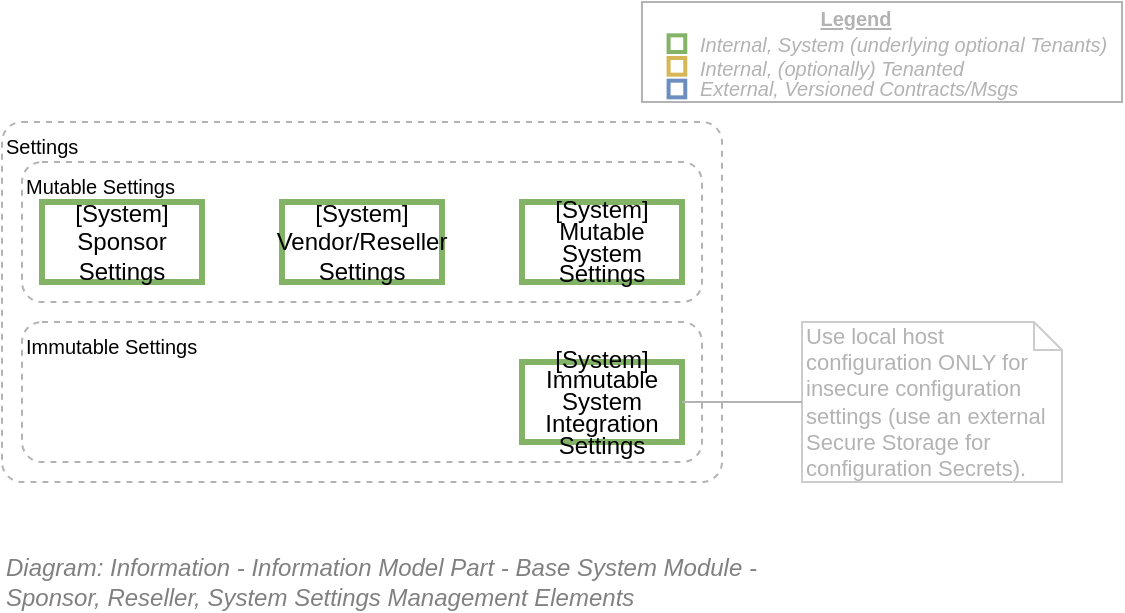 <mxfile compressed="false" version="18.0.8" type="google" pages="8">
  <diagram name="Information Elements/Base System Logical Module/Settings" id="gVBF8L7tLgH_bd0PsiQv">
    <mxGraphModel grid="1" page="1" gridSize="10" guides="1" tooltips="1" connect="1" arrows="1" fold="1" pageScale="1" pageWidth="827" pageHeight="1169" math="0" shadow="0">
      <root>
        <mxCell id="2buu82VzlW-sPy8HWUxy-0" />
        <mxCell id="2buu82VzlW-sPy8HWUxy-13" value="Diagram/ERM" style="" parent="2buu82VzlW-sPy8HWUxy-0" />
        <mxCell id="2buu82VzlW-sPy8HWUxy-21" value="Settings" style="rounded=1;whiteSpace=wrap;html=1;shadow=0;glass=0;comic=0;strokeColor=#B3B3B3;fillColor=none;fontSize=10;align=left;dashed=1;verticalAlign=top;container=1;recursiveResize=0;collapsible=0;absoluteArcSize=1;" vertex="1" parent="2buu82VzlW-sPy8HWUxy-13">
          <mxGeometry x="120" y="240" width="360" height="180" as="geometry" />
        </mxCell>
        <mxCell id="iJmWeSv7yKH2qCnXCXAa-4" value="Mutable Settings" style="rounded=1;whiteSpace=wrap;html=1;shadow=0;glass=0;comic=0;strokeColor=#B3B3B3;fillColor=none;fontSize=10;align=left;dashed=1;verticalAlign=top;container=1;recursiveResize=0;collapsible=0;absoluteArcSize=1;" vertex="1" parent="2buu82VzlW-sPy8HWUxy-21">
          <mxGeometry x="10" y="20" width="340" height="70" as="geometry" />
        </mxCell>
        <mxCell id="2buu82VzlW-sPy8HWUxy-15" value="[System]&lt;br style=&quot;font-size: 12px;&quot;&gt;Sponsor&lt;br style=&quot;font-size: 12px;&quot;&gt;Settings" style="strokeWidth=3;whiteSpace=wrap;html=1;align=center;fontSize=12;fillColor=none;recursiveResize=0;strokeColor=#82b366;" vertex="1" parent="iJmWeSv7yKH2qCnXCXAa-4">
          <mxGeometry x="10" y="20" width="80" height="40" as="geometry" />
        </mxCell>
        <mxCell id="2buu82VzlW-sPy8HWUxy-16" value="[System]&lt;br style=&quot;font-size: 12px;&quot;&gt;Vendor/Reseller&lt;br style=&quot;font-size: 12px;&quot;&gt;Settings" style="strokeWidth=3;whiteSpace=wrap;html=1;align=center;fontSize=12;fillColor=none;recursiveResize=0;strokeColor=#82b366;" vertex="1" parent="iJmWeSv7yKH2qCnXCXAa-4">
          <mxGeometry x="130" y="20" width="80" height="40" as="geometry" />
        </mxCell>
        <mxCell id="2buu82VzlW-sPy8HWUxy-17" value="&lt;p style=&quot;line-height: 90%&quot;&gt;[System]&lt;br style=&quot;font-size: 12px&quot;&gt;Mutable System&lt;br style=&quot;font-size: 12px&quot;&gt;Settings&lt;/p&gt;" style="strokeWidth=3;whiteSpace=wrap;html=1;align=center;fontSize=12;fillColor=none;recursiveResize=0;strokeColor=#82b366;" vertex="1" parent="iJmWeSv7yKH2qCnXCXAa-4">
          <mxGeometry x="250" y="20" width="80" height="40" as="geometry" />
        </mxCell>
        <mxCell id="iJmWeSv7yKH2qCnXCXAa-0" value="Immutable Settings" style="rounded=1;whiteSpace=wrap;html=1;shadow=0;glass=0;comic=0;strokeColor=#B3B3B3;fillColor=none;fontSize=10;align=left;dashed=1;verticalAlign=top;container=1;recursiveResize=0;collapsible=0;absoluteArcSize=1;" vertex="1" parent="2buu82VzlW-sPy8HWUxy-21">
          <mxGeometry x="10" y="100" width="340" height="70" as="geometry" />
        </mxCell>
        <mxCell id="iJmWeSv7yKH2qCnXCXAa-6" value="&lt;p style=&quot;line-height: 90%&quot;&gt;[System]&lt;br style=&quot;font-size: 12px&quot;&gt;Immutable System Integration&lt;br style=&quot;font-size: 12px&quot;&gt;Settings&lt;/p&gt;" style="strokeWidth=3;whiteSpace=wrap;html=1;align=center;fontSize=12;fillColor=none;recursiveResize=0;strokeColor=#82b366;" vertex="1" parent="iJmWeSv7yKH2qCnXCXAa-0">
          <mxGeometry x="250" y="20" width="80" height="40" as="geometry" />
        </mxCell>
        <mxCell id="reSY5lrIZeMeew51ek4B-0" value="&lt;font style=&quot;font-size: 11px&quot;&gt;&lt;font color=&quot;#b3b3b3&quot; style=&quot;font-size: 11px&quot;&gt;Use local host configuration ONLY for insecure configuration settings (use an external Secure Storage for configuration Secrets).&lt;/font&gt;&lt;br style=&quot;font-size: 11px&quot;&gt;&lt;/font&gt;" style="shape=note;whiteSpace=wrap;html=1;size=14;verticalAlign=top;align=left;spacingTop=-6;strokeColor=#CCCCCC;fillColor=none;fontSize=11;fontColor=#000000;" vertex="1" parent="2buu82VzlW-sPy8HWUxy-13">
          <mxGeometry x="520" y="340" width="130" height="80" as="geometry" />
        </mxCell>
        <mxCell id="uwwtpifnf_r7QEZy9vRX-0" value="Context/Legend" parent="2buu82VzlW-sPy8HWUxy-0" />
        <mxCell id="uwwtpifnf_r7QEZy9vRX-1" value="" style="rounded=0;whiteSpace=wrap;html=1;fontSize=10;align=left;container=1;collapsible=0;fontColor=#B3B3B3;strokeColor=#B3B3B3;" vertex="1" parent="uwwtpifnf_r7QEZy9vRX-0">
          <mxGeometry x="440" y="180" width="240" height="50" as="geometry" />
        </mxCell>
        <mxCell id="uwwtpifnf_r7QEZy9vRX-2" value="" style="whiteSpace=wrap;html=1;aspect=fixed;fillColor=none;strokeColor=#82b366;fontSize=10;align=left;fontStyle=2;strokeWidth=2;" vertex="1" parent="uwwtpifnf_r7QEZy9vRX-1">
          <mxGeometry x="13.294" y="16.667" width="8.333" height="8.333" as="geometry" />
        </mxCell>
        <mxCell id="uwwtpifnf_r7QEZy9vRX-3" value="" style="whiteSpace=wrap;html=1;aspect=fixed;fillColor=none;strokeColor=#d6b656;fontSize=10;align=left;fontStyle=2;strokeWidth=2;" vertex="1" parent="uwwtpifnf_r7QEZy9vRX-1">
          <mxGeometry x="13.294" y="28" width="8.333" height="8.333" as="geometry" />
        </mxCell>
        <mxCell id="uwwtpifnf_r7QEZy9vRX-4" value="" style="whiteSpace=wrap;html=1;aspect=fixed;fillColor=none;strokeColor=#6c8ebf;fontSize=10;align=left;fontStyle=2;strokeWidth=2;" vertex="1" parent="uwwtpifnf_r7QEZy9vRX-1">
          <mxGeometry x="13.294" y="39.333" width="8.333" height="8.333" as="geometry" />
        </mxCell>
        <mxCell id="uwwtpifnf_r7QEZy9vRX-5" value="Internal, System (underlying optional Tenants)&amp;nbsp;" style="text;html=1;strokeColor=none;fillColor=none;align=left;verticalAlign=middle;whiteSpace=wrap;rounded=0;fontSize=10;fontStyle=2;fontColor=#B3B3B3;" vertex="1" parent="uwwtpifnf_r7QEZy9vRX-1">
          <mxGeometry x="26.595" y="16.667" width="213.405" height="8.333" as="geometry" />
        </mxCell>
        <mxCell id="uwwtpifnf_r7QEZy9vRX-6" value="Internal, (optionally) Tenanted" style="text;html=1;strokeColor=none;fillColor=none;align=left;verticalAlign=middle;whiteSpace=wrap;rounded=0;fontSize=10;fontStyle=2;fontColor=#B3B3B3;" vertex="1" parent="uwwtpifnf_r7QEZy9vRX-1">
          <mxGeometry x="26.59" y="30" width="213.41" height="6.33" as="geometry" />
        </mxCell>
        <mxCell id="uwwtpifnf_r7QEZy9vRX-7" value="External, Versioned Contracts/Msgs" style="text;html=1;strokeColor=none;fillColor=none;align=left;verticalAlign=middle;whiteSpace=wrap;rounded=0;fontSize=10;fontStyle=2;fontColor=#B3B3B3;" vertex="1" parent="uwwtpifnf_r7QEZy9vRX-1">
          <mxGeometry x="26.595" y="39.333" width="213.405" height="8.333" as="geometry" />
        </mxCell>
        <mxCell id="uwwtpifnf_r7QEZy9vRX-8" value="Legend" style="text;html=1;strokeColor=none;fillColor=none;align=center;verticalAlign=middle;whiteSpace=wrap;rounded=0;fontSize=10;fontStyle=5;fontColor=#B3B3B3;" vertex="1" parent="uwwtpifnf_r7QEZy9vRX-1">
          <mxGeometry x="26.589" width="159.534" height="16.667" as="geometry" />
        </mxCell>
        <mxCell id="DuHOrahpof_Osbz4EqfS-1" value="Title/Diagram" parent="2buu82VzlW-sPy8HWUxy-0" />
        <mxCell id="DuHOrahpof_Osbz4EqfS-2" value="&lt;font style=&quot;font-size: 12px&quot;&gt;Diagram: Information - Information Model Part - Base System Module - &lt;br&gt;Sponsor, Reseller, System Settings Management Elements&lt;/font&gt;" style="text;strokeColor=none;fillColor=none;html=1;fontSize=12;fontStyle=2;verticalAlign=middle;align=left;shadow=0;glass=0;comic=0;opacity=30;fontColor=#808080;" vertex="1" parent="DuHOrahpof_Osbz4EqfS-1">
          <mxGeometry x="120" y="460" width="520" height="20" as="geometry" />
        </mxCell>
        <mxCell id="2buu82VzlW-sPy8HWUxy-1" value="About" style="" parent="2buu82VzlW-sPy8HWUxy-0" />
        <mxCell id="reSY5lrIZeMeew51ek4B-1" style="edgeStyle=none;rounded=0;orthogonalLoop=1;jettySize=auto;html=1;startArrow=none;startFill=0;endArrow=none;endFill=0;strokeColor=#B3B3B3;fontSize=12;fontColor=#CCCCCC;entryX=1;entryY=0.5;entryDx=0;entryDy=0;" edge="1" parent="2buu82VzlW-sPy8HWUxy-1" source="reSY5lrIZeMeew51ek4B-0" target="iJmWeSv7yKH2qCnXCXAa-6">
          <mxGeometry relative="1" as="geometry" />
        </mxCell>
        <UserObject label="" tooltip="ABOUT&#xa;&#xa;Sponsors are the organisation/agency that funded the development of the system.&#xa;&#xa;Resellers can be vendors, resellers, intermediaries or simply other government Agencies.&#xa;&#xa;&#xa;&#xa;Some settings are derived from values embedded in Assemblies/dlls. But there are times where the value should be dynamically set (eg: sales of companies) -- at least until the code can be recompiled, and redelivered. &#xa;&#xa;&#xa;&#xa;Sponsor, Reseller, System settings -- which include configuration settings -- should never include Secret values (ever!) or even Account information. For example neither a 3rd party Account Id or Password to their service should be embedded in code. It should be retrieved from a 3rd party secure storage service (eg: Azure&#39;s KeyVault service).&#xa;&#xa; " id="qaiDlAWlFxudjXmi3Mk0-0">
          <mxCell style="shape=image;html=1;verticalAlign=top;verticalLabelPosition=bottom;labelBackgroundColor=#ffffff;imageAspect=0;aspect=fixed;image=https://cdn1.iconfinder.com/data/icons/hawcons/32/699014-icon-28-information-128.png;shadow=0;dashed=0;fontFamily=Helvetica;fontSize=12;fontColor=#000000;align=center;strokeColor=#000000;fillColor=#505050;dashPattern=1 1;" vertex="1" parent="2buu82VzlW-sPy8HWUxy-1">
            <mxGeometry x="660" y="460" width="20" height="20" as="geometry" />
          </mxCell>
        </UserObject>
      </root>
    </mxGraphModel>
  </diagram>
  <diagram name="Information Elements/Base System Logical Module/Consents &amp; T&amp;C" id="i6hcKW71EewTTaMFSRa6">
    <mxGraphModel dx="1130" dy="406" grid="1" gridSize="10" guides="1" tooltips="1" connect="1" arrows="1" fold="1" page="1" pageScale="1" pageWidth="827" pageHeight="1169" math="0" shadow="0">
      <root>
        <mxCell id="SOYsGTEN5ziQsspEUS6b-0" />
        <mxCell id="SOYsGTEN5ziQsspEUS6b-7" value="Diagram/ERD" style="" parent="SOYsGTEN5ziQsspEUS6b-0" />
        <mxCell id="A2bFKpzTPt6CZ8PlyyY5-0" value="Principal" style="rounded=1;whiteSpace=wrap;html=1;strokeColor=#999999;strokeWidth=1;fillColor=none;dashed=1;verticalAlign=top;align=left;spacingLeft=16;spacing=0;spacingTop=-5;fontColor=#808080;arcSize=16;absoluteArcSize=1;collapsible=0;container=1;recursiveResize=0;fontSize=12;" parent="SOYsGTEN5ziQsspEUS6b-7" vertex="1">
          <mxGeometry x="120" y="240" width="100" height="70" as="geometry">
            <mxRectangle x="30" y="340" width="90" height="10" as="alternateBounds" />
          </mxGeometry>
        </mxCell>
        <mxCell id="A2bFKpzTPt6CZ8PlyyY5-2" value="[System]&lt;br style=&quot;font-size: 12px;&quot;&gt;Principal" style="html=1;strokeColor=#82b366;fillColor=none;fontSize=12;strokeWidth=3;" parent="A2bFKpzTPt6CZ8PlyyY5-0" vertex="1">
          <mxGeometry x="10" y="20" width="80" height="40" as="geometry" />
        </mxCell>
        <mxCell id="A2bFKpzTPt6CZ8PlyyY5-6" value="Agreements/Disclosures" style="rounded=1;whiteSpace=wrap;html=1;strokeColor=#999999;strokeWidth=1;fillColor=none;dashed=1;verticalAlign=top;align=left;spacingLeft=16;spacing=0;spacingTop=-5;fontColor=#808080;arcSize=16;absoluteArcSize=1;collapsible=0;container=1;recursiveResize=0;fontSize=12;" parent="SOYsGTEN5ziQsspEUS6b-7" vertex="1">
          <mxGeometry x="230" y="240" width="340" height="70" as="geometry">
            <mxRectangle x="30" y="340" width="90" height="10" as="alternateBounds" />
          </mxGeometry>
        </mxCell>
        <mxCell id="A2bFKpzTPt6CZ8PlyyY5-9" style="edgeStyle=none;rounded=1;orthogonalLoop=1;jettySize=auto;html=1;entryX=0;entryY=0.5;entryDx=0;entryDy=0;startArrow=ERmany;startFill=0;endArrow=none;endFill=0;strokeColor=#B3B3B3;strokeWidth=1;fontFamily=Courier New;fontSize=12;fontColor=#B3B3B3;" parent="A2bFKpzTPt6CZ8PlyyY5-6" source="A2bFKpzTPt6CZ8PlyyY5-3" target="A2bFKpzTPt6CZ8PlyyY5-4" edge="1">
          <mxGeometry relative="1" as="geometry" />
        </mxCell>
        <mxCell id="A2bFKpzTPt6CZ8PlyyY5-3" value="[System]&lt;br style=&quot;font-size: 12px;&quot;&gt;Statement &lt;br style=&quot;font-size: 12px;&quot;&gt;Assignment" style="shape=associativeEntity;whiteSpace=wrap;html=1;align=center;fontFamily=Helvetica;fontSize=12;fontColor=#000000;strokeColor=#82b366;strokeWidth=2;" parent="A2bFKpzTPt6CZ8PlyyY5-6" vertex="1">
          <mxGeometry x="10" y="20" width="80" height="40" as="geometry" />
        </mxCell>
        <mxCell id="A2bFKpzTPt6CZ8PlyyY5-8" style="edgeStyle=none;rounded=1;orthogonalLoop=1;jettySize=auto;html=1;startArrow=ERmany;startFill=0;endArrow=none;endFill=0;strokeColor=#B3B3B3;strokeWidth=1;fontFamily=Courier New;fontSize=12;fontColor=#B3B3B3;" parent="A2bFKpzTPt6CZ8PlyyY5-6" source="A2bFKpzTPt6CZ8PlyyY5-4" target="A2bFKpzTPt6CZ8PlyyY5-5" edge="1">
          <mxGeometry relative="1" as="geometry" />
        </mxCell>
        <mxCell id="A2bFKpzTPt6CZ8PlyyY5-4" value="[System]&lt;br style=&quot;font-size: 12px;&quot;&gt;Statement " style="html=1;strokeColor=#82b366;fillColor=none;fontSize=12;strokeWidth=3;" parent="A2bFKpzTPt6CZ8PlyyY5-6" vertex="1">
          <mxGeometry x="130" y="20" width="80" height="40" as="geometry" />
        </mxCell>
        <mxCell id="A2bFKpzTPt6CZ8PlyyY5-5" value="[System]&lt;br style=&quot;font-size: 12px;&quot;&gt;StatementType" style="html=1;strokeColor=#82b366;fillColor=none;fontSize=12;strokeWidth=3;" parent="A2bFKpzTPt6CZ8PlyyY5-6" vertex="1">
          <mxGeometry x="250" y="20" width="80" height="40" as="geometry" />
        </mxCell>
        <mxCell id="StOEMUJtySl5-T4tUkCu-0" value="Context/Legend" parent="SOYsGTEN5ziQsspEUS6b-0" />
        <mxCell id="StOEMUJtySl5-T4tUkCu-1" value="" style="rounded=0;whiteSpace=wrap;html=1;fontSize=10;align=left;container=1;collapsible=0;fontColor=#B3B3B3;strokeColor=#B3B3B3;" parent="StOEMUJtySl5-T4tUkCu-0" vertex="1">
          <mxGeometry x="440" y="180" width="240" height="50" as="geometry" />
        </mxCell>
        <mxCell id="StOEMUJtySl5-T4tUkCu-2" value="" style="whiteSpace=wrap;html=1;aspect=fixed;fillColor=none;strokeColor=#82b366;fontSize=10;align=left;fontStyle=2;strokeWidth=2;" parent="StOEMUJtySl5-T4tUkCu-1" vertex="1">
          <mxGeometry x="13.294" y="16.667" width="8.333" height="8.333" as="geometry" />
        </mxCell>
        <mxCell id="StOEMUJtySl5-T4tUkCu-3" value="" style="whiteSpace=wrap;html=1;aspect=fixed;fillColor=none;strokeColor=#d6b656;fontSize=10;align=left;fontStyle=2;strokeWidth=2;" parent="StOEMUJtySl5-T4tUkCu-1" vertex="1">
          <mxGeometry x="13.294" y="28" width="8.333" height="8.333" as="geometry" />
        </mxCell>
        <mxCell id="StOEMUJtySl5-T4tUkCu-4" value="" style="whiteSpace=wrap;html=1;aspect=fixed;fillColor=none;strokeColor=#6c8ebf;fontSize=10;align=left;fontStyle=2;strokeWidth=2;" parent="StOEMUJtySl5-T4tUkCu-1" vertex="1">
          <mxGeometry x="13.294" y="39.333" width="8.333" height="8.333" as="geometry" />
        </mxCell>
        <mxCell id="StOEMUJtySl5-T4tUkCu-5" value="Internal, System (underlying optional Tenants)&amp;nbsp;" style="text;html=1;strokeColor=none;fillColor=none;align=left;verticalAlign=middle;whiteSpace=wrap;rounded=0;fontSize=10;fontStyle=2;fontColor=#B3B3B3;" parent="StOEMUJtySl5-T4tUkCu-1" vertex="1">
          <mxGeometry x="26.595" y="16.667" width="213.405" height="8.333" as="geometry" />
        </mxCell>
        <mxCell id="StOEMUJtySl5-T4tUkCu-6" value="Internal, (optionally) Tenanted" style="text;html=1;strokeColor=none;fillColor=none;align=left;verticalAlign=middle;whiteSpace=wrap;rounded=0;fontSize=10;fontStyle=2;fontColor=#B3B3B3;" parent="StOEMUJtySl5-T4tUkCu-1" vertex="1">
          <mxGeometry x="26.59" y="30" width="213.41" height="6.33" as="geometry" />
        </mxCell>
        <mxCell id="StOEMUJtySl5-T4tUkCu-7" value="External, Versioned Contracts/Msgs" style="text;html=1;strokeColor=none;fillColor=none;align=left;verticalAlign=middle;whiteSpace=wrap;rounded=0;fontSize=10;fontStyle=2;fontColor=#B3B3B3;" parent="StOEMUJtySl5-T4tUkCu-1" vertex="1">
          <mxGeometry x="26.595" y="39.333" width="213.405" height="8.333" as="geometry" />
        </mxCell>
        <mxCell id="StOEMUJtySl5-T4tUkCu-8" value="Legend" style="text;html=1;strokeColor=none;fillColor=none;align=center;verticalAlign=middle;whiteSpace=wrap;rounded=0;fontSize=10;fontStyle=5;fontColor=#B3B3B3;" parent="StOEMUJtySl5-T4tUkCu-1" vertex="1">
          <mxGeometry x="26.589" width="159.534" height="16.667" as="geometry" />
        </mxCell>
        <mxCell id="H9oG9ICukB4iKijPeLNL-0" value="Title/Diagram" parent="SOYsGTEN5ziQsspEUS6b-0" />
        <mxCell id="H9oG9ICukB4iKijPeLNL-1" value="&lt;font style=&quot;font-size: 12px&quot;&gt;Diagram: Information - Information Model Part -&amp;nbsp; Base System Module -&amp;nbsp;&lt;br&gt;User Consents, Terms&amp;amp; Conditions, Disclosure Management Elements&lt;/font&gt;" style="text;strokeColor=none;fillColor=none;html=1;fontSize=12;fontStyle=2;verticalAlign=middle;align=left;shadow=0;glass=0;comic=0;opacity=30;fontColor=#808080;" parent="H9oG9ICukB4iKijPeLNL-0" vertex="1">
          <mxGeometry x="120" y="340" width="520" height="20" as="geometry" />
        </mxCell>
        <mxCell id="SOYsGTEN5ziQsspEUS6b-1" value="About" parent="SOYsGTEN5ziQsspEUS6b-0" />
        <mxCell id="A2bFKpzTPt6CZ8PlyyY5-12" style="edgeStyle=none;rounded=1;orthogonalLoop=1;jettySize=auto;html=1;entryX=1;entryY=0.5;entryDx=0;entryDy=0;startArrow=ERmany;startFill=0;endArrow=none;endFill=0;strokeColor=#B3B3B3;strokeWidth=1;fontFamily=Courier New;fontSize=12;fontColor=#B3B3B3;" parent="SOYsGTEN5ziQsspEUS6b-1" source="A2bFKpzTPt6CZ8PlyyY5-3" target="A2bFKpzTPt6CZ8PlyyY5-2" edge="1">
          <mxGeometry relative="1" as="geometry">
            <mxPoint x="330.167" y="290" as="sourcePoint" />
            <mxPoint x="370.167" y="290" as="targetPoint" />
          </mxGeometry>
        </mxCell>
        <UserObject label="" tooltip="" id="r4QabzEoJPXiLdYj-8_N-0">
          <mxCell style="shape=image;html=1;verticalAlign=top;verticalLabelPosition=bottom;labelBackgroundColor=#ffffff;imageAspect=0;aspect=fixed;image=https://cdn1.iconfinder.com/data/icons/hawcons/32/699014-icon-28-information-128.png;shadow=0;dashed=0;fontFamily=Helvetica;fontSize=12;fontColor=#000000;align=center;strokeColor=#000000;fillColor=#505050;dashPattern=1 1;" parent="SOYsGTEN5ziQsspEUS6b-1" vertex="1">
            <mxGeometry x="660" y="340" width="20" height="20" as="geometry" />
          </mxCell>
        </UserObject>
      </root>
    </mxGraphModel>
  </diagram>
  <diagram name="Information Elements/Base System Logical Module/Session" id="1iTuZW-nCz03UabB9HzH">
    <mxGraphModel dx="1130" dy="406" grid="1" gridSize="10" guides="1" tooltips="1" connect="1" arrows="1" fold="1" page="1" pageScale="1" pageWidth="827" pageHeight="1169" math="0" shadow="0">
      <root>
        <mxCell id="5JCF4GnmXs0KHPGqF0WR-0" />
        <mxCell id="5JCF4GnmXs0KHPGqF0WR-13" value="Diagram/ERD" style="" parent="5JCF4GnmXs0KHPGqF0WR-0" />
        <mxCell id="GaYdnFLJw7syx403ZA7z-6" value="Domain" style="rounded=1;whiteSpace=wrap;html=1;strokeColor=#666666;strokeWidth=1;fillColor=none;dashed=1;verticalAlign=top;align=left;spacingLeft=4;spacing=0;spacingTop=-5;fontColor=#666666;arcSize=16;absoluteArcSize=1;collapsible=0;container=1;recursiveResize=0;fontSize=12;labelBackgroundColor=none;" parent="5JCF4GnmXs0KHPGqF0WR-13" vertex="1">
          <mxGeometry x="360" y="320" width="100" height="70" as="geometry" />
        </mxCell>
        <mxCell id="5JCF4GnmXs0KHPGqF0WR-25" value="Domain" style="strokeWidth=3;whiteSpace=wrap;html=1;align=center;fontSize=12;strokeColor=#d6b656;fillColor=none;" parent="GaYdnFLJw7syx403ZA7z-6" vertex="1">
          <mxGeometry x="10" y="20" width="80" height="40" as="geometry" />
        </mxCell>
        <mxCell id="GaYdnFLJw7syx403ZA7z-4" value="Member" style="rounded=1;whiteSpace=wrap;html=1;strokeColor=#666666;strokeWidth=1;fillColor=none;dashed=1;verticalAlign=top;align=left;spacingLeft=4;spacing=0;spacingTop=-5;fontColor=#666666;arcSize=16;absoluteArcSize=1;collapsible=0;container=1;recursiveResize=0;fontSize=12;labelBackgroundColor=none;" parent="5JCF4GnmXs0KHPGqF0WR-13" vertex="1">
          <mxGeometry x="240" y="320" width="100" height="70" as="geometry" />
        </mxCell>
        <mxCell id="5JCF4GnmXs0KHPGqF0WR-24" value="Member" style="strokeWidth=3;whiteSpace=wrap;html=1;align=center;fontSize=12;fillColor=none;strokeColor=#d6b656;" parent="GaYdnFLJw7syx403ZA7z-4" vertex="1">
          <mxGeometry x="10" y="20" width="80" height="40" as="geometry" />
        </mxCell>
        <mxCell id="GaYdnFLJw7syx403ZA7z-2" value="Session" style="rounded=1;whiteSpace=wrap;html=1;strokeColor=#666666;strokeWidth=1;fillColor=none;dashed=1;verticalAlign=top;align=left;spacingLeft=4;spacing=0;spacingTop=-5;fontColor=#666666;arcSize=16;absoluteArcSize=1;collapsible=0;container=1;recursiveResize=0;fontSize=12;labelBackgroundColor=none;" parent="5JCF4GnmXs0KHPGqF0WR-13" vertex="1">
          <mxGeometry x="120" y="240" width="100" height="150" as="geometry" />
        </mxCell>
        <mxCell id="5JCF4GnmXs0KHPGqF0WR-14" value="[System]&lt;br style=&quot;font-size: 12px;&quot;&gt;Session" style="strokeWidth=3;whiteSpace=wrap;html=1;align=center;fontSize=12;fillColor=none;strokeColor=#82b366;" parent="GaYdnFLJw7syx403ZA7z-2" vertex="1">
          <mxGeometry x="10" y="20" width="80" height="40" as="geometry" />
        </mxCell>
        <mxCell id="5JCF4GnmXs0KHPGqF0WR-15" value="Session&lt;br&gt;Operation" style="strokeWidth=3;whiteSpace=wrap;html=1;align=center;fontSize=12;fillColor=none;strokeColor=#d6b656;" parent="GaYdnFLJw7syx403ZA7z-2" vertex="1">
          <mxGeometry x="10" y="100" width="80" height="40" as="geometry" />
        </mxCell>
        <mxCell id="5JCF4GnmXs0KHPGqF0WR-20" value="" style="edgeStyle=orthogonalEdgeStyle;fontSize=12;html=1;endArrow=ERzeroToMany;endFill=1;exitX=0.5;exitY=1;exitDx=0;exitDy=0;entryX=0.5;entryY=0;entryDx=0;entryDy=0;" parent="GaYdnFLJw7syx403ZA7z-2" source="5JCF4GnmXs0KHPGqF0WR-14" target="5JCF4GnmXs0KHPGqF0WR-15" edge="1">
          <mxGeometry width="100" height="100" relative="1" as="geometry">
            <mxPoint x="70" y="70" as="sourcePoint" />
            <mxPoint x="190" y="110" as="targetPoint" />
          </mxGeometry>
        </mxCell>
        <mxCell id="GaYdnFLJw7syx403ZA7z-0" value="External Identities" style="rounded=1;whiteSpace=wrap;html=1;strokeColor=#666666;strokeWidth=1;fillColor=none;dashed=1;verticalAlign=top;align=left;spacingLeft=4;spacing=0;spacingTop=-5;fontColor=#000000;arcSize=16;absoluteArcSize=1;collapsible=0;container=1;recursiveResize=0;fontSize=12;labelBackgroundColor=none;" parent="5JCF4GnmXs0KHPGqF0WR-13" vertex="1">
          <mxGeometry x="360" y="240" width="220" height="70" as="geometry" />
        </mxCell>
        <mxCell id="2B9mVRVSV8Zmq7es9tGN-2" value="[System]&lt;br style=&quot;font-size: 12px;&quot;&gt;IdP" style="strokeWidth=3;whiteSpace=wrap;html=1;align=center;fontSize=12;fillColor=none;strokeColor=#82b366;" parent="GaYdnFLJw7syx403ZA7z-0" vertex="1">
          <mxGeometry x="130" y="20" width="80" height="40" as="geometry" />
        </mxCell>
        <mxCell id="2B9mVRVSV8Zmq7es9tGN-0" value="[System]&lt;br style=&quot;font-size: 12px;&quot;&gt;Login" style="strokeWidth=3;whiteSpace=wrap;html=1;align=center;fontSize=12;fillColor=none;strokeColor=#82b366;" parent="GaYdnFLJw7syx403ZA7z-0" vertex="1">
          <mxGeometry x="10" y="20" width="80" height="40" as="geometry" />
        </mxCell>
        <mxCell id="2B9mVRVSV8Zmq7es9tGN-4" style="edgeStyle=none;rounded=1;orthogonalLoop=1;jettySize=auto;html=1;startArrow=ERmandOne;startFill=0;endArrow=ERzeroToMany;endFill=1;strokeColor=#000000;fontFamily=Helvetica;fontSize=12;fontColor=#000000;" parent="GaYdnFLJw7syx403ZA7z-0" source="2B9mVRVSV8Zmq7es9tGN-2" target="2B9mVRVSV8Zmq7es9tGN-0" edge="1">
          <mxGeometry relative="1" as="geometry" />
        </mxCell>
        <mxCell id="2B9mVRVSV8Zmq7es9tGN-1" style="edgeStyle=none;rounded=1;orthogonalLoop=1;jettySize=auto;html=1;startArrow=ERmandOne;startFill=0;endArrow=ERoneToMany;endFill=0;strokeColor=#000000;fontFamily=Helvetica;fontSize=12;fontColor=#000000;" parent="5JCF4GnmXs0KHPGqF0WR-13" source="5JCF4GnmXs0KHPGqF0WR-23" target="2B9mVRVSV8Zmq7es9tGN-0" edge="1">
          <mxGeometry relative="1" as="geometry" />
        </mxCell>
        <mxCell id="5JCF4GnmXs0KHPGqF0WR-26" style="edgeStyle=none;rounded=1;orthogonalLoop=1;jettySize=auto;html=1;entryX=0;entryY=0.5;entryDx=0;entryDy=0;startArrow=none;startFill=0;endArrow=ERzeroToOne;endFill=1;strokeColor=#000000;fontFamily=Helvetica;fontSize=12;fontColor=#000000;" parent="5JCF4GnmXs0KHPGqF0WR-13" source="5JCF4GnmXs0KHPGqF0WR-14" target="5JCF4GnmXs0KHPGqF0WR-23" edge="1">
          <mxGeometry relative="1" as="geometry" />
        </mxCell>
        <mxCell id="5JCF4GnmXs0KHPGqF0WR-28" style="edgeStyle=none;rounded=1;orthogonalLoop=1;jettySize=auto;html=1;startArrow=none;startFill=0;endArrow=ERzeroToOne;endFill=1;strokeColor=#000000;fontFamily=Helvetica;fontSize=12;fontColor=#000000;" parent="5JCF4GnmXs0KHPGqF0WR-13" source="5JCF4GnmXs0KHPGqF0WR-15" target="5JCF4GnmXs0KHPGqF0WR-24" edge="1">
          <mxGeometry relative="1" as="geometry" />
        </mxCell>
        <mxCell id="5JCF4GnmXs0KHPGqF0WR-29" style="edgeStyle=none;rounded=1;orthogonalLoop=1;jettySize=auto;html=1;startArrow=ERzeroToMany;startFill=1;endArrow=none;endFill=0;strokeColor=#000000;fontFamily=Helvetica;fontSize=12;fontColor=#000000;" parent="5JCF4GnmXs0KHPGqF0WR-13" source="5JCF4GnmXs0KHPGqF0WR-24" target="5JCF4GnmXs0KHPGqF0WR-25" edge="1">
          <mxGeometry relative="1" as="geometry" />
        </mxCell>
        <mxCell id="GaYdnFLJw7syx403ZA7z-1" value="Internal/Sys Identity" style="rounded=1;whiteSpace=wrap;html=1;strokeColor=#666666;strokeWidth=1;fillColor=none;dashed=1;verticalAlign=top;align=left;spacingLeft=4;spacing=0;spacingTop=-5;fontColor=#666666;arcSize=16;absoluteArcSize=1;collapsible=0;container=1;recursiveResize=0;fontSize=12;labelBackgroundColor=none;" parent="5JCF4GnmXs0KHPGqF0WR-13" vertex="1">
          <mxGeometry x="240" y="240" width="100" height="70" as="geometry" />
        </mxCell>
        <mxCell id="5JCF4GnmXs0KHPGqF0WR-23" value="[System]&lt;br style=&quot;font-size: 12px;&quot;&gt;Principal" style="strokeWidth=3;whiteSpace=wrap;html=1;align=center;fontSize=12;fillColor=none;strokeColor=#82b366;" parent="GaYdnFLJw7syx403ZA7z-1" vertex="1">
          <mxGeometry x="10" y="20" width="80" height="40" as="geometry" />
        </mxCell>
        <mxCell id="9KtbGWR3gt3u-lXqAeG0-0" style="edgeStyle=none;rounded=1;orthogonalLoop=1;jettySize=auto;html=1;startArrow=ERmandOne;startFill=0;endArrow=ERzeroToMany;endFill=1;strokeColor=#000000;fontFamily=Helvetica;fontSize=12;fontColor=#666666;" parent="5JCF4GnmXs0KHPGqF0WR-13" source="5JCF4GnmXs0KHPGqF0WR-23" target="5JCF4GnmXs0KHPGqF0WR-24" edge="1">
          <mxGeometry relative="1" as="geometry" />
        </mxCell>
        <mxCell id="Q2jiOMR6eqCFx122kveY-0" value="Title/Diagram" parent="5JCF4GnmXs0KHPGqF0WR-0" />
        <mxCell id="Q2jiOMR6eqCFx122kveY-1" value="&lt;p style=&quot;line-height: 80%&quot;&gt;&lt;span style=&quot;font-weight: normal&quot;&gt;&lt;i&gt;&lt;font style=&quot;font-size: 12px ; line-height: 100%&quot;&gt;Diagram: Information - Information Model Part - Base System Module - &lt;br&gt;Sessions, SessionOperations,&amp;nbsp;&lt;/font&gt;&lt;font style=&quot;font-size: 12px ; line-height: 100%&quot;&gt;Members and System Principals Management Elements&lt;/font&gt;&lt;/i&gt;&lt;/span&gt;&lt;/p&gt;" style="text;strokeColor=none;fillColor=none;html=1;fontSize=24;fontStyle=1;verticalAlign=middle;align=left;shadow=0;glass=0;comic=0;opacity=30;fontColor=#808080;" parent="Q2jiOMR6eqCFx122kveY-0" vertex="1">
          <mxGeometry x="120" y="420" width="520" height="40" as="geometry" />
        </mxCell>
        <mxCell id="vXxkP3_1e9sFcUkxrbAl-0" value="Context/Legend" parent="5JCF4GnmXs0KHPGqF0WR-0" />
        <mxCell id="vXxkP3_1e9sFcUkxrbAl-9" value="" style="rounded=0;whiteSpace=wrap;html=1;fontSize=10;align=left;container=1;collapsible=0;fontColor=#B3B3B3;strokeColor=#B3B3B3;" parent="vXxkP3_1e9sFcUkxrbAl-0" vertex="1">
          <mxGeometry x="440" y="180" width="240" height="50" as="geometry" />
        </mxCell>
        <mxCell id="vXxkP3_1e9sFcUkxrbAl-10" value="" style="whiteSpace=wrap;html=1;aspect=fixed;fillColor=none;strokeColor=#82b366;fontSize=10;align=left;fontStyle=2;strokeWidth=2;" parent="vXxkP3_1e9sFcUkxrbAl-9" vertex="1">
          <mxGeometry x="13.294" y="16.667" width="8.333" height="8.333" as="geometry" />
        </mxCell>
        <mxCell id="vXxkP3_1e9sFcUkxrbAl-11" value="" style="whiteSpace=wrap;html=1;aspect=fixed;fillColor=none;strokeColor=#d6b656;fontSize=10;align=left;fontStyle=2;strokeWidth=2;" parent="vXxkP3_1e9sFcUkxrbAl-9" vertex="1">
          <mxGeometry x="13.294" y="28" width="8.333" height="8.333" as="geometry" />
        </mxCell>
        <mxCell id="vXxkP3_1e9sFcUkxrbAl-12" value="" style="whiteSpace=wrap;html=1;aspect=fixed;fillColor=none;strokeColor=#6c8ebf;fontSize=10;align=left;fontStyle=2;strokeWidth=2;" parent="vXxkP3_1e9sFcUkxrbAl-9" vertex="1">
          <mxGeometry x="13.294" y="39.333" width="8.333" height="8.333" as="geometry" />
        </mxCell>
        <mxCell id="vXxkP3_1e9sFcUkxrbAl-13" value="Internal, System (underlying optional Tenants)&amp;nbsp;" style="text;html=1;strokeColor=none;fillColor=none;align=left;verticalAlign=middle;whiteSpace=wrap;rounded=0;fontSize=10;fontStyle=2;fontColor=#B3B3B3;" parent="vXxkP3_1e9sFcUkxrbAl-9" vertex="1">
          <mxGeometry x="26.595" y="16.667" width="213.405" height="8.333" as="geometry" />
        </mxCell>
        <mxCell id="vXxkP3_1e9sFcUkxrbAl-14" value="Internal, (optionally) Tenanted" style="text;html=1;strokeColor=none;fillColor=none;align=left;verticalAlign=middle;whiteSpace=wrap;rounded=0;fontSize=10;fontStyle=2;fontColor=#B3B3B3;" parent="vXxkP3_1e9sFcUkxrbAl-9" vertex="1">
          <mxGeometry x="26.59" y="30" width="213.41" height="6.33" as="geometry" />
        </mxCell>
        <mxCell id="vXxkP3_1e9sFcUkxrbAl-15" value="External, Versioned Contracts/Msgs" style="text;html=1;strokeColor=none;fillColor=none;align=left;verticalAlign=middle;whiteSpace=wrap;rounded=0;fontSize=10;fontStyle=2;fontColor=#B3B3B3;" parent="vXxkP3_1e9sFcUkxrbAl-9" vertex="1">
          <mxGeometry x="26.595" y="39.333" width="213.405" height="8.333" as="geometry" />
        </mxCell>
        <mxCell id="vXxkP3_1e9sFcUkxrbAl-16" value="Legend" style="text;html=1;strokeColor=none;fillColor=none;align=center;verticalAlign=middle;whiteSpace=wrap;rounded=0;fontSize=10;fontStyle=5;fontColor=#B3B3B3;" parent="vXxkP3_1e9sFcUkxrbAl-9" vertex="1">
          <mxGeometry x="26.589" width="159.534" height="16.667" as="geometry" />
        </mxCell>
        <mxCell id="5JCF4GnmXs0KHPGqF0WR-1" value="About" parent="5JCF4GnmXs0KHPGqF0WR-0" />
        <UserObject label="" tooltip="ABOUT&#xa;&#xa;A user can have multiple sessions open (one on their desktop browser, one in Private mode, one on their mobile, etc.).&#xa;&#xa;A Session usually starts off without a Principal associated to it (or is associated to an Anonymous Principal) - but once the User has logged in (via one of its Logins) the Principal can be associated to the Session. Until further indication from the Principal, the Principal is associated to its preferred Tenant (if it belongs to more than one). &#xa;&#xa;A Principal can switch between Tenants at will.&#xa;&#xa;During the Session the Principal, as one Tenant Member or another, invokes Operations -- which are in saved as Session Operations. The IP of the user is saved on every Session Operation because mobile companies -- and to a less degree, home broadband companies as well -- may provide multiple IPs to a single cellphone over the duration of the Session.&#xa;&#xa;Issues to consider:&#xa;- SessionOperations can be System and/or Tenant based (with impact either on Storage size or Isolation between Tenants objectives).&#xa;&#xa;" id="rQE8L-bn3aHYLPGzilgE-0">
          <mxCell style="shape=image;html=1;verticalAlign=top;verticalLabelPosition=bottom;labelBackgroundColor=#ffffff;imageAspect=0;aspect=fixed;image=https://cdn1.iconfinder.com/data/icons/hawcons/32/699014-icon-28-information-128.png;shadow=0;dashed=0;fontFamily=Helvetica;fontSize=12;fontColor=#000000;align=center;strokeColor=#000000;fillColor=#505050;dashPattern=1 1;" parent="5JCF4GnmXs0KHPGqF0WR-1" vertex="1">
            <mxGeometry x="660" y="440" width="20" height="20" as="geometry" />
          </mxCell>
        </UserObject>
      </root>
    </mxGraphModel>
  </diagram>
  <diagram id="YpMLQvy_v7CJr0fqLtn_" name="Information Elements/Base System Logical Module/Tenancy/Members">
    <mxGraphModel dx="1130" dy="406" grid="1" gridSize="10" guides="1" tooltips="1" connect="1" arrows="1" fold="1" page="1" pageScale="1" pageWidth="827" pageHeight="1169" math="0" shadow="0">
      <root>
        <mxCell id="7wD4L4m8Wv1WXYTwtBXm-0" />
        <mxCell id="7wD4L4m8Wv1WXYTwtBXm-4" value="Diagram/ERD" style="" parent="7wD4L4m8Wv1WXYTwtBXm-0" />
        <mxCell id="xrgqXkFl_GcKr6_Fv5d8-2" value="Tenancy Member" style="rounded=1;whiteSpace=wrap;html=1;strokeColor=#666666;strokeWidth=1;fillColor=none;dashed=1;verticalAlign=top;align=left;spacingLeft=4;spacing=0;spacingTop=-5;fontColor=#666666;arcSize=16;absoluteArcSize=1;collapsible=0;container=1;recursiveResize=0;fontSize=12;labelBackgroundColor=none;fontStyle=0" parent="7wD4L4m8Wv1WXYTwtBXm-4" vertex="1">
          <mxGeometry x="240" y="330" width="100" height="70" as="geometry" />
        </mxCell>
        <mxCell id="xrgqXkFl_GcKr6_Fv5d8-3" value="[&lt;span style=&quot;white-space: nowrap; font-size: 12px;&quot;&gt;T&lt;/span&gt;]&lt;br style=&quot;font-size: 12px;&quot;&gt;&amp;nbsp;Member" style="swimlane;fontStyle=0;childLayout=stackLayout;horizontal=1;startSize=26;fillColor=none;horizontalStack=0;resizeParent=1;resizeParentMax=0;resizeLast=0;collapsible=0;marginBottom=0;strokeColor=#d6b656;fontSize=12;align=center;fontFamily=Helvetica;fontColor=#000000;strokeWidth=3;html=1;" parent="xrgqXkFl_GcKr6_Fv5d8-2" vertex="1">
          <mxGeometry x="10" y="20" width="80" height="40" as="geometry" />
        </mxCell>
        <mxCell id="xrgqXkFl_GcKr6_Fv5d8-15" style="edgeStyle=none;rounded=1;orthogonalLoop=1;jettySize=auto;html=1;startArrow=none;startFill=0;endArrow=ERmandOne;endFill=0;strokeColor=#000000;fontFamily=Helvetica;fontSize=12;fontColor=#000000;fontStyle=0;entryX=0;entryY=0.5;entryDx=0;entryDy=0;" parent="7wD4L4m8Wv1WXYTwtBXm-4" source="xrgqXkFl_GcKr6_Fv5d8-3" target="etGxuA2uu8gg-7aX1DyH-4" edge="1">
          <mxGeometry relative="1" as="geometry">
            <mxPoint x="580" y="370" as="targetPoint" />
          </mxGeometry>
        </mxCell>
        <mxCell id="xrgqXkFl_GcKr6_Fv5d8-16" value="Internal/Sys Identity" style="rounded=1;whiteSpace=wrap;html=1;strokeColor=#666666;strokeWidth=1;fillColor=none;dashed=1;verticalAlign=top;align=left;spacingLeft=4;spacing=0;spacingTop=-5;fontColor=#666666;arcSize=16;absoluteArcSize=1;collapsible=0;container=1;recursiveResize=0;fontSize=12;labelBackgroundColor=none;fontStyle=0" parent="7wD4L4m8Wv1WXYTwtBXm-4" vertex="1">
          <mxGeometry x="120" y="330" width="100" height="70" as="geometry" />
        </mxCell>
        <mxCell id="xrgqXkFl_GcKr6_Fv5d8-17" value="[System]&lt;br style=&quot;font-size: 12px;&quot;&gt;Principal" style="swimlane;fontStyle=0;childLayout=stackLayout;horizontal=1;startSize=26;fillColor=none;horizontalStack=0;resizeParent=1;resizeParentMax=0;resizeLast=0;collapsible=0;marginBottom=0;strokeColor=#82b366;fontSize=12;align=center;fontFamily=Helvetica;fontColor=#000000;strokeWidth=3;html=1;" parent="xrgqXkFl_GcKr6_Fv5d8-16" vertex="1">
          <mxGeometry x="10" y="20" width="80" height="40" as="geometry" />
        </mxCell>
        <mxCell id="xrgqXkFl_GcKr6_Fv5d8-18" style="edgeStyle=none;rounded=1;orthogonalLoop=1;jettySize=auto;html=1;startArrow=none;startFill=0;endArrow=ERoneToMany;endFill=0;strokeColor=#000000;fontFamily=Helvetica;fontSize=12;fontColor=#666666;fontStyle=0" parent="7wD4L4m8Wv1WXYTwtBXm-4" source="xrgqXkFl_GcKr6_Fv5d8-17" target="xrgqXkFl_GcKr6_Fv5d8-3" edge="1">
          <mxGeometry relative="1" as="geometry" />
        </mxCell>
        <mxCell id="bnRQ2uDG1XpJ1HMd-fHe-1" value="Data Classification" style="rounded=1;whiteSpace=wrap;html=1;strokeColor=#666666;strokeWidth=1;fillColor=none;dashed=1;verticalAlign=top;align=left;spacingLeft=4;spacing=0;spacingTop=-5;fontColor=#666666;arcSize=16;absoluteArcSize=1;collapsible=0;container=1;recursiveResize=0;fontSize=12;labelBackgroundColor=none;fontStyle=0" parent="7wD4L4m8Wv1WXYTwtBXm-4" vertex="1">
          <mxGeometry x="220" y="240" width="140" height="70" as="geometry" />
        </mxCell>
        <mxCell id="bnRQ2uDG1XpJ1HMd-fHe-0" value="[T]&lt;br style=&quot;font-size: 12px;&quot;&gt;DataClassification" style="swimlane;fontStyle=0;childLayout=stackLayout;horizontal=1;startSize=26;fillColor=none;horizontalStack=0;resizeParent=1;resizeParentMax=0;resizeLast=0;collapsible=0;marginBottom=0;strokeColor=#d6b656;fontSize=12;align=center;fontFamily=Helvetica;fontColor=#000000;strokeWidth=3;html=1;" parent="bnRQ2uDG1XpJ1HMd-fHe-1" vertex="1">
          <mxGeometry x="30" y="14.995" width="80" height="40" as="geometry" />
        </mxCell>
        <mxCell id="bnRQ2uDG1XpJ1HMd-fHe-6" style="edgeStyle=none;rounded=1;orthogonalLoop=1;jettySize=auto;html=1;exitX=0.5;exitY=0;exitDx=0;exitDy=0;entryX=0.5;entryY=1;entryDx=0;entryDy=0;startArrow=none;startFill=0;endArrow=ERmandOne;endFill=0;strokeColor=#000000;fontFamily=Helvetica;fontSize=12;fontColor=#666666;fontStyle=0" parent="7wD4L4m8Wv1WXYTwtBXm-4" source="xrgqXkFl_GcKr6_Fv5d8-3" target="bnRQ2uDG1XpJ1HMd-fHe-0" edge="1">
          <mxGeometry relative="1" as="geometry" />
        </mxCell>
        <mxCell id="bnRQ2uDG1XpJ1HMd-fHe-7" style="edgeStyle=none;rounded=1;orthogonalLoop=1;jettySize=auto;html=1;entryX=1;entryY=0.5;entryDx=0;entryDy=0;startArrow=none;startFill=0;endArrow=ERmandOne;endFill=0;strokeColor=#000000;fontFamily=Helvetica;fontSize=12;fontColor=#666666;fontStyle=0;exitX=0.25;exitY=0;exitDx=0;exitDy=0;" parent="7wD4L4m8Wv1WXYTwtBXm-4" source="etGxuA2uu8gg-7aX1DyH-4" target="bnRQ2uDG1XpJ1HMd-fHe-0" edge="1">
          <mxGeometry relative="1" as="geometry">
            <Array as="points">
              <mxPoint x="450" y="275" />
            </Array>
          </mxGeometry>
        </mxCell>
        <mxCell id="i7UIgAPv2z8lbuYcvwFM-0" value="Tenancy Member" style="rounded=1;whiteSpace=wrap;html=1;strokeColor=#666666;strokeWidth=1;fillColor=none;dashed=1;verticalAlign=top;align=left;spacingLeft=4;spacing=0;spacingTop=-5;fontColor=#666666;arcSize=16;absoluteArcSize=1;collapsible=0;container=1;recursiveResize=0;fontSize=12;labelBackgroundColor=none;fontStyle=0" parent="7wD4L4m8Wv1WXYTwtBXm-4" vertex="1">
          <mxGeometry x="240" y="440" width="280" height="80" as="geometry" />
        </mxCell>
        <mxCell id="i7UIgAPv2z8lbuYcvwFM-1" style="edgeStyle=none;rounded=1;orthogonalLoop=1;jettySize=auto;html=1;startArrow=none;startFill=0;endArrow=ERzeroToMany;endFill=1;strokeColor=#000000;fontFamily=Helvetica;fontSize=12;fontColor=#666666;fontStyle=0" parent="i7UIgAPv2z8lbuYcvwFM-0" source="i7UIgAPv2z8lbuYcvwFM-2" target="i7UIgAPv2z8lbuYcvwFM-3" edge="1">
          <mxGeometry relative="1" as="geometry" />
        </mxCell>
        <mxCell id="i7UIgAPv2z8lbuYcvwFM-3" value="&lt;font style=&quot;font-size: 12px ; line-height: 90%&quot;&gt;[&lt;span style=&quot;white-space: nowrap ; font-size: 12px&quot;&gt;T&lt;/span&gt;]&lt;br style=&quot;font-size: 12px&quot;&gt;Member.Profile Property&lt;/font&gt;" style="swimlane;fontStyle=0;childLayout=stackLayout;horizontal=1;startSize=26;fillColor=none;horizontalStack=0;resizeParent=1;resizeParentMax=0;resizeLast=0;collapsible=0;marginBottom=0;strokeColor=#d6b656;fontSize=12;align=center;fontFamily=Helvetica;fontColor=#000000;strokeWidth=3;html=1;" parent="i7UIgAPv2z8lbuYcvwFM-0" vertex="1">
          <mxGeometry x="190" y="30" width="80" height="40" as="geometry" />
        </mxCell>
        <mxCell id="i7UIgAPv2z8lbuYcvwFM-2" value="[&lt;span style=&quot;white-space: nowrap ; font-size: 12px&quot;&gt;T&lt;/span&gt;]&lt;br style=&quot;font-size: 12px&quot;&gt;&amp;nbsp;Member.Profile" style="swimlane;fontStyle=0;childLayout=stackLayout;horizontal=1;startSize=26;fillColor=none;horizontalStack=0;resizeParent=1;resizeParentMax=0;resizeLast=0;collapsible=0;marginBottom=0;strokeColor=#d6b656;fontSize=12;align=center;fontFamily=Helvetica;fontColor=#000000;strokeWidth=3;html=1;" parent="i7UIgAPv2z8lbuYcvwFM-0" vertex="1">
          <mxGeometry x="10" y="30" width="80" height="40" as="geometry" />
        </mxCell>
        <mxCell id="xrgqXkFl_GcKr6_Fv5d8-22" style="edgeStyle=none;rounded=1;orthogonalLoop=1;jettySize=auto;html=1;startArrow=ERmandOne;startFill=0;endArrow=ERzeroToMany;endFill=1;strokeColor=#000000;fontFamily=Helvetica;fontSize=12;fontColor=#666666;entryX=0.5;entryY=0;entryDx=0;entryDy=0;fontStyle=0" parent="7wD4L4m8Wv1WXYTwtBXm-4" source="xrgqXkFl_GcKr6_Fv5d8-3" target="i7UIgAPv2z8lbuYcvwFM-2" edge="1">
          <mxGeometry relative="1" as="geometry">
            <mxPoint x="290.0" y="430" as="targetPoint" />
          </mxGeometry>
        </mxCell>
        <object label="Note cacheability of settings, independently of Member, or its SecurityProfile" placeholders="1" tags="note" id="i7UIgAPv2z8lbuYcvwFM-4">
          <mxCell style="shape=note;whiteSpace=wrap;html=1;size=14;verticalAlign=top;align=left;spacingTop=-6;strokeWidth=1;fontSize=12;opacity=30;fillColor=none;fontStyle=0" parent="7wD4L4m8Wv1WXYTwtBXm-4" vertex="1">
            <mxGeometry x="130" y="420" width="80" height="140" as="geometry" />
          </mxCell>
        </object>
        <mxCell id="i7UIgAPv2z8lbuYcvwFM-5" style="edgeStyle=orthogonalEdgeStyle;rounded=1;orthogonalLoop=1;jettySize=auto;html=1;entryX=0;entryY=0.5;entryDx=0;entryDy=0;startArrow=none;startFill=0;endArrow=none;endFill=0;fontSize=12;fontStyle=0" parent="7wD4L4m8Wv1WXYTwtBXm-4" source="i7UIgAPv2z8lbuYcvwFM-4" target="i7UIgAPv2z8lbuYcvwFM-2" edge="1">
          <mxGeometry relative="1" as="geometry" />
        </mxCell>
        <mxCell id="etGxuA2uu8gg-7aX1DyH-3" value="Group" style="rounded=1;whiteSpace=wrap;html=1;strokeColor=#666666;strokeWidth=1;fillColor=none;dashed=1;verticalAlign=top;align=left;spacingLeft=4;spacing=0;spacingTop=-5;fontColor=#666666;arcSize=16;absoluteArcSize=1;collapsible=0;container=1;recursiveResize=0;fontSize=12;labelBackgroundColor=none;fontStyle=0" parent="7wD4L4m8Wv1WXYTwtBXm-4" vertex="1">
          <mxGeometry x="420" y="330" width="100" height="70" as="geometry" />
        </mxCell>
        <mxCell id="etGxuA2uu8gg-7aX1DyH-4" value="[&lt;span style=&quot;white-space: nowrap ; font-size: 12px&quot;&gt;T&lt;/span&gt;]&lt;br style=&quot;font-size: 12px&quot;&gt;&amp;nbsp;Group" style="swimlane;fontStyle=0;childLayout=stackLayout;horizontal=1;startSize=26;fillColor=none;horizontalStack=0;resizeParent=1;resizeParentMax=0;resizeLast=0;collapsible=0;marginBottom=0;strokeColor=#d6b656;fontSize=12;align=center;fontFamily=Helvetica;fontColor=#000000;strokeWidth=3;html=1;" parent="etGxuA2uu8gg-7aX1DyH-3" vertex="1">
          <mxGeometry x="10" y="20" width="80" height="40" as="geometry" />
        </mxCell>
        <mxCell id="mFG07ruGjgpiZHY2OdFS-0" value="Context/Legend" parent="7wD4L4m8Wv1WXYTwtBXm-0" />
        <mxCell id="mFG07ruGjgpiZHY2OdFS-1" value="" style="rounded=0;whiteSpace=wrap;html=1;fontSize=10;align=left;container=1;collapsible=0;fontColor=#B3B3B3;strokeColor=#B3B3B3;" parent="mFG07ruGjgpiZHY2OdFS-0" vertex="1">
          <mxGeometry x="440" y="180" width="240" height="50" as="geometry" />
        </mxCell>
        <mxCell id="mFG07ruGjgpiZHY2OdFS-2" value="" style="whiteSpace=wrap;html=1;aspect=fixed;fillColor=none;strokeColor=#82b366;fontSize=10;align=left;fontStyle=2;strokeWidth=2;" parent="mFG07ruGjgpiZHY2OdFS-1" vertex="1">
          <mxGeometry x="13.294" y="16.667" width="8.333" height="8.333" as="geometry" />
        </mxCell>
        <mxCell id="mFG07ruGjgpiZHY2OdFS-3" value="" style="whiteSpace=wrap;html=1;aspect=fixed;fillColor=none;strokeColor=#d6b656;fontSize=10;align=left;fontStyle=2;strokeWidth=2;" parent="mFG07ruGjgpiZHY2OdFS-1" vertex="1">
          <mxGeometry x="13.294" y="28" width="8.333" height="8.333" as="geometry" />
        </mxCell>
        <mxCell id="mFG07ruGjgpiZHY2OdFS-4" value="" style="whiteSpace=wrap;html=1;aspect=fixed;fillColor=none;strokeColor=#6c8ebf;fontSize=10;align=left;fontStyle=2;strokeWidth=2;" parent="mFG07ruGjgpiZHY2OdFS-1" vertex="1">
          <mxGeometry x="13.294" y="39.333" width="8.333" height="8.333" as="geometry" />
        </mxCell>
        <mxCell id="mFG07ruGjgpiZHY2OdFS-5" value="Internal, System (underlying optional Tenants)&amp;nbsp;" style="text;html=1;strokeColor=none;fillColor=none;align=left;verticalAlign=middle;whiteSpace=wrap;rounded=0;fontSize=10;fontStyle=2;fontColor=#B3B3B3;" parent="mFG07ruGjgpiZHY2OdFS-1" vertex="1">
          <mxGeometry x="26.595" y="16.667" width="213.405" height="8.333" as="geometry" />
        </mxCell>
        <mxCell id="mFG07ruGjgpiZHY2OdFS-6" value="Internal, (optionally) Tenanted" style="text;html=1;strokeColor=none;fillColor=none;align=left;verticalAlign=middle;whiteSpace=wrap;rounded=0;fontSize=10;fontStyle=2;fontColor=#B3B3B3;" parent="mFG07ruGjgpiZHY2OdFS-1" vertex="1">
          <mxGeometry x="26.59" y="30" width="213.41" height="6.33" as="geometry" />
        </mxCell>
        <mxCell id="mFG07ruGjgpiZHY2OdFS-7" value="External, Versioned Contracts/Msgs" style="text;html=1;strokeColor=none;fillColor=none;align=left;verticalAlign=middle;whiteSpace=wrap;rounded=0;fontSize=10;fontStyle=2;fontColor=#B3B3B3;" parent="mFG07ruGjgpiZHY2OdFS-1" vertex="1">
          <mxGeometry x="26.595" y="39.333" width="213.405" height="8.333" as="geometry" />
        </mxCell>
        <mxCell id="mFG07ruGjgpiZHY2OdFS-8" value="Legend" style="text;html=1;strokeColor=none;fillColor=none;align=center;verticalAlign=middle;whiteSpace=wrap;rounded=0;fontSize=10;fontStyle=5;fontColor=#B3B3B3;" parent="mFG07ruGjgpiZHY2OdFS-1" vertex="1">
          <mxGeometry x="26.589" width="159.534" height="16.667" as="geometry" />
        </mxCell>
        <mxCell id="MuJunBhDTMZIYStj32Vz-0" value="Title/Diagram" parent="7wD4L4m8Wv1WXYTwtBXm-0" />
        <mxCell id="MuJunBhDTMZIYStj32Vz-1" value="&lt;font size=&quot;1&quot;&gt;&lt;span style=&quot;font-size: 12px ; font-weight: normal&quot;&gt;&lt;i&gt;Diagram: Information - Information Model Part -&amp;nbsp;&lt;/i&gt;&lt;/span&gt;&lt;/font&gt;&lt;span style=&quot;font-style: italic ; font-weight: 400&quot;&gt;Base System Module -&amp;nbsp;&lt;/span&gt;&lt;font size=&quot;1&quot;&gt;&lt;span style=&quot;font-size: 12px ; font-weight: normal&quot;&gt;&lt;i&gt;&lt;br&gt;Organisation and Organisation Member Management Elements&lt;/i&gt;&lt;/span&gt;&lt;/font&gt;" style="text;strokeColor=none;fillColor=none;html=1;fontSize=12;fontStyle=1;verticalAlign=middle;align=left;shadow=0;glass=0;comic=0;opacity=30;fontColor=#808080;" parent="MuJunBhDTMZIYStj32Vz-0" vertex="1">
          <mxGeometry x="120" y="560" width="520" height="40" as="geometry" />
        </mxCell>
        <mxCell id="7wD4L4m8Wv1WXYTwtBXm-1" value="About" style="" parent="7wD4L4m8Wv1WXYTwtBXm-0" />
        <UserObject label="" tooltip="ABOUT&#xa;&#xa;An Organisation is legal or not (eg: one legal org, or a Home).&#xa;&#xa;&#xa;&#xa;Each Organisation may have zero or more Members, defined here as a Member Profile.&#xa;&#xa;A Member Profile has a few core properties: &#39;Name&#39; as the person wants to be known within a specific Tenancy (a person can be known as Joseph S. in an office Tenancy, and Joe in a personal Tenancy, etc.)&#xa;&#xa;Each Member Profile has an arbitrary number of additional optional Properties. &#xa;&#xa;&#xa;&#xa;It is recommended that the User Interface allows a Principal to easily switch between the tenancies they belong to.&#xa;&#xa;It is also recommended to not make the mistake of embedding the Current Tenancy as a Security Token Claim value, but is instead cached either on the server (eg: in a Redis Cache), or round-tripped between Client and Server in a Mememto (ie, Cookie). Using Server side caching is preferable.&#xa;&#xa;I&#39;m of two minds whether Data Classification is a System value or is defined at the Tenancy.&#xa;&#xa;If designed at the System level, one can define a Tenancy as being capable of handling at best items up to a certain level (eg: IN-CONFIDENCE), and its members can be rated independently (such that some Members are only rated to view up to UNCLASSSIFIED and others rated to see IN-CONFIDENCE documents).If it is Tenancy specific, one loses the ability to specify that a Tenancy is rated to contain material up to only a specific level.&#xa;&#xa;&#xa;&#xa; " id="MuJunBhDTMZIYStj32Vz-2">
          <mxCell style="shape=image;html=1;verticalAlign=top;verticalLabelPosition=bottom;labelBackgroundColor=#ffffff;imageAspect=0;aspect=fixed;image=https://cdn1.iconfinder.com/data/icons/hawcons/32/699014-icon-28-information-128.png;shadow=0;dashed=0;fontFamily=Helvetica;fontSize=12;fontColor=#000000;align=center;strokeColor=#000000;fillColor=#505050;dashPattern=1 1;fontStyle=4" parent="7wD4L4m8Wv1WXYTwtBXm-1" vertex="1">
            <mxGeometry x="660" y="530" width="20" height="20" as="geometry" />
          </mxCell>
        </UserObject>
      </root>
    </mxGraphModel>
  </diagram>
  <diagram id="EGYQwjuqz1wWjmprUVej" name="Information Elements/Base System Logical Module/Tenancy/Security Profile">
    <mxGraphModel dx="1130" dy="406" grid="1" gridSize="10" guides="1" tooltips="1" connect="1" arrows="1" fold="1" page="1" pageScale="1" pageWidth="827" pageHeight="1169" math="0" shadow="0">
      <root>
        <mxCell id="_wgqcgkbY1TDhQY_8R1c-0" />
        <mxCell id="0UL-BD-eGjF8Di4zvZsI-2" value="Diagram/ERD" parent="_wgqcgkbY1TDhQY_8R1c-0" />
        <mxCell id="mdHnttLlKYOY3KRREvG--0" value="&lt;div style=&quot;text-align: center&quot;&gt;&lt;span style=&quot;font-size: 12px ; white-space: nowrap&quot;&gt;&lt;font color=&quot;#000000&quot;&gt;Organisation&lt;/font&gt;&lt;/span&gt;&lt;span&gt;&amp;nbsp;Roles&lt;/span&gt;&lt;/div&gt;" style="rounded=1;whiteSpace=wrap;html=1;strokeColor=#666666;strokeWidth=1;fillColor=none;dashed=1;verticalAlign=top;align=left;spacingLeft=4;spacing=0;spacingTop=-5;fontColor=#666666;arcSize=16;absoluteArcSize=1;collapsible=0;container=1;recursiveResize=0;fontSize=10;labelBackgroundColor=none;" parent="0UL-BD-eGjF8Di4zvZsI-2" vertex="1">
          <mxGeometry x="470" y="270" width="100" height="160" as="geometry" />
        </mxCell>
        <mxCell id="KHTXkZkorOBY5EOqnz9a-3" value="Security&lt;br&gt;Role" style="html=1;strokeColor=#d6b656;fillColor=none;fontSize=10;strokeWidth=3;" parent="mdHnttLlKYOY3KRREvG--0" vertex="1">
          <mxGeometry x="10" y="20" width="80" height="40" as="geometry" />
        </mxCell>
        <mxCell id="MfHsJAEJiJiVs6-YhBWi-2" value="Organisation Member" style="rounded=1;whiteSpace=wrap;html=1;strokeColor=#666666;strokeWidth=1;fillColor=none;dashed=1;verticalAlign=top;align=left;spacingLeft=4;spacing=0;spacingTop=-5;fontColor=#666666;arcSize=16;absoluteArcSize=1;collapsible=0;container=1;recursiveResize=0;fontSize=10;labelBackgroundColor=none;" parent="0UL-BD-eGjF8Di4zvZsI-2" vertex="1">
          <mxGeometry x="250" y="360" width="100" height="70" as="geometry" />
        </mxCell>
        <mxCell id="MfHsJAEJiJiVs6-YhBWi-4" value="&amp;nbsp;Member" style="strokeWidth=3;whiteSpace=wrap;html=1;align=center;fontSize=10;fillColor=none;strokeColor=#d6b656;" parent="MfHsJAEJiJiVs6-YhBWi-2" vertex="1">
          <mxGeometry x="10" y="20" width="80" height="40" as="geometry" />
        </mxCell>
        <mxCell id="KHTXkZkorOBY5EOqnz9a-0" style="rounded=0;orthogonalLoop=1;jettySize=auto;elbow=vertical;html=1;entryX=0;entryY=0.5;entryDx=0;entryDy=0;startArrow=ERzeroToMany;startFill=1;endArrow=ERmandOne;endFill=0;startSize=6;endSize=6;exitX=1;exitY=0.5;exitDx=0;exitDy=0;" parent="0UL-BD-eGjF8Di4zvZsI-2" source="w6Pg6aZoALvAvk-014cD-0" target="KHTXkZkorOBY5EOqnz9a-13" edge="1">
          <mxGeometry relative="1" as="geometry">
            <mxPoint x="620" y="403" as="sourcePoint" />
          </mxGeometry>
        </mxCell>
        <mxCell id="KHTXkZkorOBY5EOqnz9a-4" value="" style="edgeStyle=orthogonalEdgeStyle;rounded=1;orthogonalLoop=1;jettySize=auto;html=1;startSize=6;endArrow=none;endFill=0;endSize=6;fontSize=10;fontColor=#000000;exitX=0;exitY=0.5;exitDx=0;exitDy=0;jumpStyle=arc;sourcePerimeterSpacing=0;targetPerimeterSpacing=0;startArrow=ERzeroToMany;startFill=1;entryX=0.5;entryY=0;entryDx=0;entryDy=0;" parent="0UL-BD-eGjF8Di4zvZsI-2" source="KHTXkZkorOBY5EOqnz9a-3" target="KHTXkZkorOBY5EOqnz9a-2" edge="1">
          <mxGeometry relative="1" as="geometry">
            <mxPoint x="139.845" y="57.345" as="sourcePoint" />
            <mxPoint x="560" y="400" as="targetPoint" />
            <Array as="points">
              <mxPoint x="410" y="310" />
            </Array>
          </mxGeometry>
        </mxCell>
        <mxCell id="KHTXkZkorOBY5EOqnz9a-7" value="" style="endArrow=none;endFill=0;endSize=6;html=1;fontSize=10;fontColor=#000000;edgeStyle=orthogonalEdgeStyle;jumpStyle=arc;rounded=1;exitX=0.5;exitY=0;exitDx=0;exitDy=0;entryX=0.5;entryY=1;entryDx=0;entryDy=0;sourcePerimeterSpacing=0;targetPerimeterSpacing=0;startSize=6;startArrow=ERzeroToMany;startFill=1;" parent="0UL-BD-eGjF8Di4zvZsI-2" source="w6Pg6aZoALvAvk-014cD-0" target="KHTXkZkorOBY5EOqnz9a-3" edge="1">
          <mxGeometry width="160" relative="1" as="geometry">
            <mxPoint x="520.045" y="538.545" as="sourcePoint" />
            <mxPoint x="169.845" y="-12.655" as="targetPoint" />
          </mxGeometry>
        </mxCell>
        <mxCell id="KHTXkZkorOBY5EOqnz9a-8" value="" style="endArrow=ERmandOne;endFill=0;endSize=6;html=1;fontSize=10;fontColor=#000000;jumpStyle=arc;rounded=1;exitX=0;exitY=0.5;exitDx=0;exitDy=0;strokeColor=#999999;sourcePerimeterSpacing=0;targetPerimeterSpacing=0;startSize=6;startArrow=ERzeroToMany;startFill=1;edgeStyle=orthogonalEdgeStyle;entryX=1;entryY=0.5;entryDx=0;entryDy=0;" parent="0UL-BD-eGjF8Di4zvZsI-2" source="w6Pg6aZoALvAvk-014cD-0" target="KHTXkZkorOBY5EOqnz9a-2" edge="1">
          <mxGeometry width="160" relative="1" as="geometry">
            <mxPoint x="480.045" y="558.545" as="sourcePoint" />
            <mxPoint x="560" y="399" as="targetPoint" />
            <Array as="points">
              <mxPoint x="580" y="399" />
              <mxPoint x="580" y="400" />
            </Array>
          </mxGeometry>
        </mxCell>
        <mxCell id="KHTXkZkorOBY5EOqnz9a-11" value="Module defined&lt;br&gt;Obligations and Permissions" style="rounded=1;whiteSpace=wrap;html=1;strokeColor=#999999;strokeWidth=1;fillColor=none;dashed=1;verticalAlign=top;align=left;spacingLeft=4;spacing=0;spacingTop=-5;fontColor=#808080;arcSize=16;absoluteArcSize=1;collapsible=0;container=1;recursiveResize=0;fontSize=10;" parent="0UL-BD-eGjF8Di4zvZsI-2" vertex="1">
          <mxGeometry x="580" y="240" width="100" height="190" as="geometry" />
        </mxCell>
        <mxCell id="KHTXkZkorOBY5EOqnz9a-13" value="&lt;font style=&quot;font-size: 9px&quot;&gt;[System] Module&lt;br&gt;Defined Obligation&amp;nbsp;&lt;br&gt;or Permission &lt;br&gt;&lt;/font&gt;" style="html=1;strokeColor=#82b366;fillColor=none;fontSize=10;strokeWidth=3;" parent="KHTXkZkorOBY5EOqnz9a-11" vertex="1">
          <mxGeometry x="10" y="140" width="80" height="40" as="geometry" />
        </mxCell>
        <mxCell id="KHTXkZkorOBY5EOqnz9a-17" style="edgeStyle=elbowEdgeStyle;rounded=1;orthogonalLoop=1;jettySize=auto;html=1;startArrow=none;startFill=0;startSize=6;endArrow=ERzeroToMany;endFill=1;endSize=6;fontSize=10;fontColor=#B3B3B3;entryX=0.5;entryY=0;entryDx=0;entryDy=0;" parent="KHTXkZkorOBY5EOqnz9a-11" source="KHTXkZkorOBY5EOqnz9a-18" target="KHTXkZkorOBY5EOqnz9a-13" edge="1">
          <mxGeometry relative="1" as="geometry">
            <mxPoint x="50" y="150" as="targetPoint" />
          </mxGeometry>
        </mxCell>
        <mxCell id="KHTXkZkorOBY5EOqnz9a-18" value="[System]&lt;br&gt;Module" style="html=1;strokeColor=#82b366;fillColor=none;fontSize=10;strokeWidth=3;" parent="KHTXkZkorOBY5EOqnz9a-11" vertex="1">
          <mxGeometry x="10" y="60" width="80" height="40" as="geometry" />
        </mxCell>
        <mxCell id="w6Pg6aZoALvAvk-014cD-0" value="&lt;font style=&quot;font-size: 8px&quot;&gt;[&lt;span style=&quot;font-size: 12px&quot;&gt;Group&lt;/span&gt;]&lt;br&gt;&amp;nbsp;Obligation/Permission &lt;br&gt;+/- Assignment&lt;/font&gt;" style="shape=associativeEntity;whiteSpace=wrap;html=1;align=center;fontFamily=Helvetica;fontSize=10;fontColor=#000000;strokeColor=#d6b656;strokeWidth=1;" parent="0UL-BD-eGjF8Di4zvZsI-2" vertex="1">
          <mxGeometry x="480" y="380" width="80" height="40" as="geometry" />
        </mxCell>
        <mxCell id="w6Pg6aZoALvAvk-014cD-1" style="edgeStyle=none;rounded=1;orthogonalLoop=1;jettySize=auto;html=1;entryX=0;entryY=0.5;entryDx=0;entryDy=0;startArrow=ERmandOne;startFill=0;endArrow=ERoneToMany;endFill=0;strokeColor=#000000;fontFamily=Helvetica;fontSize=10;fontColor=#666666;exitX=1;exitY=0.5;exitDx=0;exitDy=0;" parent="0UL-BD-eGjF8Di4zvZsI-2" source="MfHsJAEJiJiVs6-YhBWi-4" target="KHTXkZkorOBY5EOqnz9a-2" edge="1">
          <mxGeometry relative="1" as="geometry" />
        </mxCell>
        <mxCell id="z9kA-3dowBohKA3oo8xj-5" value="Organisation Member Profile" style="rounded=1;whiteSpace=wrap;html=1;strokeColor=#999999;strokeWidth=1;fillColor=none;dashed=1;verticalAlign=top;align=left;spacingLeft=4;spacing=0;spacingTop=-5;fontColor=#808080;arcSize=16;absoluteArcSize=1;collapsible=0;container=1;recursiveResize=0;fontSize=10;" parent="0UL-BD-eGjF8Di4zvZsI-2" vertex="1">
          <mxGeometry x="360" y="270" width="100" height="160" as="geometry" />
        </mxCell>
        <mxCell id="KHTXkZkorOBY5EOqnz9a-2" value="Security&lt;br&gt;Profile" style="html=1;strokeColor=#d6b656;fillColor=none;fontSize=10;strokeWidth=3;" parent="z9kA-3dowBohKA3oo8xj-5" vertex="1">
          <mxGeometry x="10" y="110" width="80" height="40" as="geometry" />
        </mxCell>
        <mxCell id="-wEZ2jnkp1AjvyI5aL4N-0" value="Context/Legend" parent="_wgqcgkbY1TDhQY_8R1c-0" />
        <mxCell id="-wEZ2jnkp1AjvyI5aL4N-1" value="" style="rounded=0;whiteSpace=wrap;html=1;fontSize=10;align=left;container=1;collapsible=0;fontColor=#B3B3B3;strokeColor=#B3B3B3;" parent="-wEZ2jnkp1AjvyI5aL4N-0" vertex="1">
          <mxGeometry x="440" y="180" width="240" height="50" as="geometry" />
        </mxCell>
        <mxCell id="-wEZ2jnkp1AjvyI5aL4N-2" value="" style="whiteSpace=wrap;html=1;aspect=fixed;fillColor=none;strokeColor=#82b366;fontSize=10;align=left;fontStyle=2;strokeWidth=2;" parent="-wEZ2jnkp1AjvyI5aL4N-1" vertex="1">
          <mxGeometry x="13.294" y="16.667" width="8.333" height="8.333" as="geometry" />
        </mxCell>
        <mxCell id="-wEZ2jnkp1AjvyI5aL4N-3" value="" style="whiteSpace=wrap;html=1;aspect=fixed;fillColor=none;strokeColor=#d6b656;fontSize=10;align=left;fontStyle=2;strokeWidth=2;" parent="-wEZ2jnkp1AjvyI5aL4N-1" vertex="1">
          <mxGeometry x="13.294" y="28" width="8.333" height="8.333" as="geometry" />
        </mxCell>
        <mxCell id="-wEZ2jnkp1AjvyI5aL4N-4" value="" style="whiteSpace=wrap;html=1;aspect=fixed;fillColor=none;strokeColor=#6c8ebf;fontSize=10;align=left;fontStyle=2;strokeWidth=2;" parent="-wEZ2jnkp1AjvyI5aL4N-1" vertex="1">
          <mxGeometry x="13.294" y="39.333" width="8.333" height="8.333" as="geometry" />
        </mxCell>
        <mxCell id="-wEZ2jnkp1AjvyI5aL4N-5" value="Internal, System (underlying optional Tenants)&amp;nbsp;" style="text;html=1;strokeColor=none;fillColor=none;align=left;verticalAlign=middle;whiteSpace=wrap;rounded=0;fontSize=10;fontStyle=2;fontColor=#B3B3B3;" parent="-wEZ2jnkp1AjvyI5aL4N-1" vertex="1">
          <mxGeometry x="26.595" y="16.667" width="213.405" height="8.333" as="geometry" />
        </mxCell>
        <mxCell id="-wEZ2jnkp1AjvyI5aL4N-6" value="Internal, (optionally) Tenanted" style="text;html=1;strokeColor=none;fillColor=none;align=left;verticalAlign=middle;whiteSpace=wrap;rounded=0;fontSize=10;fontStyle=2;fontColor=#B3B3B3;" parent="-wEZ2jnkp1AjvyI5aL4N-1" vertex="1">
          <mxGeometry x="26.59" y="30" width="213.41" height="6.33" as="geometry" />
        </mxCell>
        <mxCell id="-wEZ2jnkp1AjvyI5aL4N-7" value="External, Versioned Contracts/Msgs" style="text;html=1;strokeColor=none;fillColor=none;align=left;verticalAlign=middle;whiteSpace=wrap;rounded=0;fontSize=10;fontStyle=2;fontColor=#B3B3B3;" parent="-wEZ2jnkp1AjvyI5aL4N-1" vertex="1">
          <mxGeometry x="26.595" y="39.333" width="213.405" height="8.333" as="geometry" />
        </mxCell>
        <mxCell id="-wEZ2jnkp1AjvyI5aL4N-8" value="Legend" style="text;html=1;strokeColor=none;fillColor=none;align=center;verticalAlign=middle;whiteSpace=wrap;rounded=0;fontSize=10;fontStyle=5;fontColor=#B3B3B3;" parent="-wEZ2jnkp1AjvyI5aL4N-1" vertex="1">
          <mxGeometry x="26.589" width="159.534" height="16.667" as="geometry" />
        </mxCell>
        <mxCell id="PbPdJi49Ya_I80cVDi3L-1" value="Title/Diagram" parent="_wgqcgkbY1TDhQY_8R1c-0" />
        <mxCell id="PbPdJi49Ya_I80cVDi3L-2" value="&lt;font style=&quot;font-size: 12px&quot;&gt;Diagram: Information - Information Model Part - Base System Module -&lt;br&gt;Domain Members Permissions Management Elements&lt;/font&gt;" style="text;strokeColor=none;fillColor=none;html=1;fontSize=12;fontStyle=2;verticalAlign=middle;align=left;shadow=0;glass=0;comic=0;opacity=30;fontColor=#808080;" parent="PbPdJi49Ya_I80cVDi3L-1" vertex="1">
          <mxGeometry x="120" y="480" width="520" height="20" as="geometry" />
        </mxCell>
        <UserObject label="" tooltip="ABOUT&#xa;&#xa;In each Organisation a Principal has one Organisation Member profile, and one Organisation Security Profile.&#xa;&#xa;The Organisation Security Profile is associated to Roles, which in turn are associated to module defined Permissions.&#xa;&#xa;&#xa;&#xa;Note that the Permissions are joined to Roles via Join Objects. The Join Object allows for decorating the edge between the two vertices with an Attribute which defines whether the Permission is being Added or Removed.&#xa;&#xa;&#xa;&#xa;In this way, all Accountants can be added to the Accountant Role -- but the Account group manager can be assigned a special permission (&quot;CanSignChecksOver50K&quot;). &#xa;&#xa;&#xa;&#xa;&#xa;&#xa;&#xa;&#xa; " id="2j_NLHrY2PzKNB3L4NL6-0">
          <mxCell style="shape=image;html=1;verticalAlign=top;verticalLabelPosition=bottom;labelBackgroundColor=#ffffff;imageAspect=0;aspect=fixed;image=https://cdn1.iconfinder.com/data/icons/hawcons/32/699014-icon-28-information-128.png;shadow=0;dashed=0;fontFamily=Helvetica;fontSize=12;fontColor=#000000;align=center;strokeColor=#000000;fillColor=#505050;dashPattern=1 1;" parent="PbPdJi49Ya_I80cVDi3L-1" vertex="1">
            <mxGeometry x="660" y="480" width="20" height="20" as="geometry" />
          </mxCell>
        </UserObject>
        <mxCell id="0UL-BD-eGjF8Di4zvZsI-0" value="Title/Page" parent="_wgqcgkbY1TDhQY_8R1c-0" visible="0" />
        <mxCell id="4VyKvhNugIrODMnI0Zfo-0" value="" style="group;fontSize=12;" parent="0UL-BD-eGjF8Di4zvZsI-0" vertex="1" connectable="0">
          <mxGeometry x="120" y="120" width="560" height="50" as="geometry" />
        </mxCell>
        <mxCell id="4VyKvhNugIrODMnI0Zfo-1" value="&lt;font style=&quot;font-size: 12px&quot;&gt;Base Logical Module - Information -&amp;nbsp;Organisation Members Permissions Management Elements&lt;/font&gt;" style="text;strokeColor=none;fillColor=none;html=1;fontSize=12;fontStyle=1;verticalAlign=middle;align=left;shadow=0;glass=0;comic=0;opacity=30;fontColor=#808080;" parent="4VyKvhNugIrODMnI0Zfo-0" vertex="1">
          <mxGeometry width="560" height="40" as="geometry" />
        </mxCell>
        <mxCell id="4VyKvhNugIrODMnI0Zfo-2" value="" style="line;strokeWidth=2;html=1;shadow=0;glass=0;comic=0;fillColor=none;fontSize=12;fontColor=#CCCCCC;labelBackgroundColor=none;strokeColor=#CCCCCC;" parent="4VyKvhNugIrODMnI0Zfo-0" vertex="1">
          <mxGeometry y="35" width="560" height="10" as="geometry" />
        </mxCell>
        <mxCell id="IvmF1WDpACzpJyzRlpbi-0" value="&lt;span style=&quot;color: rgb(0 , 0 , 0) ; font-family: &amp;#34;helvetica&amp;#34; , &amp;#34;arial&amp;#34; , sans-serif ; font-size: 0px&quot;&gt;%3CmxGraphModel%3E%3Croot%3E%3CmxCell%20id%3D%220%22%2F%3E%3CmxCell%20id%3D%221%22%20parent%3D%220%22%2F%3E%3CmxCell%20id%3D%222%22%20style%3D%22edgeStyle%3Dnone%3Brounded%3D1%3BorthogonalLoop%3D1%3BjettySize%3Dauto%3Bhtml%3D1%3BstartArrow%3DERmandOne%3BstartFill%3D0%3BendArrow%3DERzeroToMany%3BendFill%3D1%3BstrokeColor%3D%23000000%3BfontFamily%3DHelvetica%3BfontSize%3D10%3BfontColor%3D%23666666%3B%22%20edge%3D%221%22%20parent%3D%221%22%3E%3CmxGeometry%20relative%3D%221%22%20as%3D%22geometry%22%3E%3CmxPoint%20x%3D%22130%22%20y%3D%22220%22%20as%3D%22sourcePoint%22%2F%3E%3CmxPoint%20x%3D%22170%22%20y%3D%22220%22%20as%3D%22targetPoint%22%2F%3E%3C%2FmxGeometry%3E%3C%2FmxCell%3E%3C%2Froot%3E%3C%2FmxGraphModel%3E&lt;/span&gt;" style="text;html=1;resizable=0;points=[];autosize=1;align=left;verticalAlign=top;spacingTop=-4;fontSize=10;fontFamily=Helvetica;fontColor=#666666;" parent="0UL-BD-eGjF8Di4zvZsI-0" vertex="1">
          <mxGeometry x="531" y="424" width="20" height="20" as="geometry" />
        </mxCell>
        <mxCell id="_wgqcgkbY1TDhQY_8R1c-1" value="About" parent="_wgqcgkbY1TDhQY_8R1c-0" />
      </root>
    </mxGraphModel>
  </diagram>
  <diagram name="Information Elements/Base System Logical Module/Tenancy/Member Resource Collection" id="cbpPMSsaKpMvE33dEfNv">
    <mxGraphModel dx="1130" dy="406" grid="1" gridSize="10" guides="1" tooltips="1" connect="1" arrows="1" fold="1" page="1" pageScale="1" pageWidth="827" pageHeight="1169" math="0" shadow="0">
      <root>
        <mxCell id="BW74TqNR_rzEYvxKwgzW-0" />
        <mxCell id="BW74TqNR_rzEYvxKwgzW-36" value="Diagram/ERD" parent="BW74TqNR_rzEYvxKwgzW-0" />
        <mxCell id="BW74TqNR_rzEYvxKwgzW-42" style="edgeStyle=none;rounded=1;orthogonalLoop=1;jettySize=auto;html=1;entryX=0;entryY=0.5;entryDx=0;entryDy=0;startArrow=ERmandOne;startFill=0;endArrow=ERoneToMany;endFill=0;strokeColor=#000000;fontFamily=Helvetica;fontSize=10;fontColor=#666666;exitX=1;exitY=0.5;exitDx=0;exitDy=0;" parent="BW74TqNR_rzEYvxKwgzW-36" source="BW74TqNR_rzEYvxKwgzW-41" target="BW74TqNR_rzEYvxKwgzW-5" edge="1">
          <mxGeometry relative="1" as="geometry">
            <mxPoint x="220" y="400" as="sourcePoint" />
            <mxPoint x="250" y="400" as="targetPoint" />
          </mxGeometry>
        </mxCell>
        <mxCell id="7zvSKc8wU0ipjnV0RsOc-0" value="Default Collection Names" style="rounded=1;whiteSpace=wrap;html=1;strokeColor=#666666;strokeWidth=1;fillColor=none;dashed=1;verticalAlign=top;align=left;spacingLeft=4;spacing=0;spacingTop=-5;fontColor=#666666;arcSize=16;absoluteArcSize=1;collapsible=0;container=1;recursiveResize=0;fontSize=10;labelBackgroundColor=none;" parent="BW74TqNR_rzEYvxKwgzW-36" vertex="1">
          <mxGeometry x="233.14" y="240" width="100" height="80" as="geometry" />
        </mxCell>
        <mxCell id="7zvSKc8wU0ipjnV0RsOc-1" value="[System]&lt;br&gt;Resource Collection Name" style="strokeWidth=3;whiteSpace=wrap;html=1;align=center;fontSize=10;fillColor=none;strokeColor=#82b366;" parent="7zvSKc8wU0ipjnV0RsOc-0" vertex="1">
          <mxGeometry x="10" y="30" width="80" height="40" as="geometry" />
        </mxCell>
        <mxCell id="BW74TqNR_rzEYvxKwgzW-28" value="Member Resource Collection" style="rounded=1;whiteSpace=wrap;html=1;strokeColor=#999999;strokeWidth=1;fillColor=none;dashed=1;verticalAlign=top;align=left;spacingLeft=4;spacing=0;spacingTop=-5;fontColor=#808080;arcSize=16;absoluteArcSize=1;collapsible=0;container=1;recursiveResize=0;fontSize=10;" parent="BW74TqNR_rzEYvxKwgzW-36" vertex="1">
          <mxGeometry x="233.14" y="350" width="100" height="80" as="geometry" />
        </mxCell>
        <mxCell id="BW74TqNR_rzEYvxKwgzW-41" value="Member &lt;br&gt;Resource &lt;br&gt;Collection" style="html=1;strokeColor=#d6b656;fillColor=none;fontSize=10;strokeWidth=3;" parent="BW74TqNR_rzEYvxKwgzW-28" vertex="1">
          <mxGeometry x="10" y="30" width="80" height="40" as="geometry" />
        </mxCell>
        <mxCell id="BW74TqNR_rzEYvxKwgzW-4" value="&lt;div style=&quot;text-align: center&quot;&gt;&lt;font color=&quot;#000000&quot;&gt;&lt;span style=&quot;font-size: 12px ; white-space: nowrap&quot;&gt;Resource &lt;br&gt;Metadata&lt;/span&gt;&lt;/font&gt;&lt;/div&gt;" style="rounded=1;whiteSpace=wrap;html=1;strokeColor=#666666;strokeWidth=1;fillColor=none;dashed=1;verticalAlign=top;align=left;spacingLeft=4;spacing=0;spacingTop=-5;fontColor=#666666;arcSize=16;absoluteArcSize=1;collapsible=0;container=1;recursiveResize=0;fontSize=10;labelBackgroundColor=none;" parent="BW74TqNR_rzEYvxKwgzW-36" vertex="1">
          <mxGeometry x="350" y="350" width="100" height="80" as="geometry" />
        </mxCell>
        <mxCell id="BW74TqNR_rzEYvxKwgzW-5" value="Resource&lt;br&gt;Metadata" style="html=1;strokeColor=#d6b656;fillColor=none;fontSize=10;strokeWidth=3;" parent="BW74TqNR_rzEYvxKwgzW-4" vertex="1">
          <mxGeometry x="10" y="30" width="80" height="40" as="geometry" />
        </mxCell>
        <mxCell id="BW74TqNR_rzEYvxKwgzW-11" value="Organisation Member" style="rounded=1;whiteSpace=wrap;html=1;strokeColor=#666666;strokeWidth=1;fillColor=none;dashed=1;verticalAlign=top;align=left;spacingLeft=4;spacing=0;spacingTop=-5;fontColor=#666666;arcSize=16;absoluteArcSize=1;collapsible=0;container=1;recursiveResize=0;fontSize=10;labelBackgroundColor=none;" parent="BW74TqNR_rzEYvxKwgzW-36" vertex="1">
          <mxGeometry x="120" y="350" width="100" height="80" as="geometry" />
        </mxCell>
        <mxCell id="BW74TqNR_rzEYvxKwgzW-12" value="Member" style="strokeWidth=3;whiteSpace=wrap;html=1;align=center;fontSize=10;fillColor=none;strokeColor=#d6b656;" parent="BW74TqNR_rzEYvxKwgzW-11" vertex="1">
          <mxGeometry x="10" y="30" width="80" height="40" as="geometry" />
        </mxCell>
        <mxCell id="BW74TqNR_rzEYvxKwgzW-27" style="edgeStyle=none;rounded=1;orthogonalLoop=1;jettySize=auto;html=1;entryX=0;entryY=0.5;entryDx=0;entryDy=0;startArrow=ERmandOne;startFill=0;endArrow=ERoneToMany;endFill=0;strokeColor=#000000;fontFamily=Helvetica;fontSize=10;fontColor=#666666;exitX=1;exitY=0.5;exitDx=0;exitDy=0;" parent="BW74TqNR_rzEYvxKwgzW-36" source="BW74TqNR_rzEYvxKwgzW-12" target="BW74TqNR_rzEYvxKwgzW-41" edge="1">
          <mxGeometry relative="1" as="geometry">
            <mxPoint x="240" y="390" as="targetPoint" />
          </mxGeometry>
        </mxCell>
        <mxCell id="rXs7Ai5y3zTIHXF6h2ff-0" value="Context/Legend" parent="BW74TqNR_rzEYvxKwgzW-0" />
        <mxCell id="rXs7Ai5y3zTIHXF6h2ff-1" value="" style="rounded=0;whiteSpace=wrap;html=1;fontSize=10;align=left;container=1;collapsible=0;fontColor=#B3B3B3;strokeColor=#B3B3B3;" parent="rXs7Ai5y3zTIHXF6h2ff-0" vertex="1">
          <mxGeometry x="440" y="180" width="240" height="50" as="geometry" />
        </mxCell>
        <mxCell id="rXs7Ai5y3zTIHXF6h2ff-2" value="" style="whiteSpace=wrap;html=1;aspect=fixed;fillColor=none;strokeColor=#82b366;fontSize=10;align=left;fontStyle=2;strokeWidth=2;" parent="rXs7Ai5y3zTIHXF6h2ff-1" vertex="1">
          <mxGeometry x="13.294" y="16.667" width="8.333" height="8.333" as="geometry" />
        </mxCell>
        <mxCell id="rXs7Ai5y3zTIHXF6h2ff-3" value="" style="whiteSpace=wrap;html=1;aspect=fixed;fillColor=none;strokeColor=#d6b656;fontSize=10;align=left;fontStyle=2;strokeWidth=2;" parent="rXs7Ai5y3zTIHXF6h2ff-1" vertex="1">
          <mxGeometry x="13.294" y="28" width="8.333" height="8.333" as="geometry" />
        </mxCell>
        <mxCell id="rXs7Ai5y3zTIHXF6h2ff-4" value="" style="whiteSpace=wrap;html=1;aspect=fixed;fillColor=none;strokeColor=#6c8ebf;fontSize=10;align=left;fontStyle=2;strokeWidth=2;" parent="rXs7Ai5y3zTIHXF6h2ff-1" vertex="1">
          <mxGeometry x="13.294" y="39.333" width="8.333" height="8.333" as="geometry" />
        </mxCell>
        <mxCell id="rXs7Ai5y3zTIHXF6h2ff-5" value="Internal, System (underlying optional Tenants)&amp;nbsp;" style="text;html=1;strokeColor=none;fillColor=none;align=left;verticalAlign=middle;whiteSpace=wrap;rounded=0;fontSize=10;fontStyle=2;fontColor=#B3B3B3;" parent="rXs7Ai5y3zTIHXF6h2ff-1" vertex="1">
          <mxGeometry x="26.595" y="16.667" width="213.405" height="8.333" as="geometry" />
        </mxCell>
        <mxCell id="rXs7Ai5y3zTIHXF6h2ff-6" value="Internal, (optionally) Tenanted" style="text;html=1;strokeColor=none;fillColor=none;align=left;verticalAlign=middle;whiteSpace=wrap;rounded=0;fontSize=10;fontStyle=2;fontColor=#B3B3B3;" parent="rXs7Ai5y3zTIHXF6h2ff-1" vertex="1">
          <mxGeometry x="26.59" y="30" width="213.41" height="6.33" as="geometry" />
        </mxCell>
        <mxCell id="rXs7Ai5y3zTIHXF6h2ff-7" value="External, Versioned Contracts/Msgs" style="text;html=1;strokeColor=none;fillColor=none;align=left;verticalAlign=middle;whiteSpace=wrap;rounded=0;fontSize=10;fontStyle=2;fontColor=#B3B3B3;" parent="rXs7Ai5y3zTIHXF6h2ff-1" vertex="1">
          <mxGeometry x="26.595" y="39.333" width="213.405" height="8.333" as="geometry" />
        </mxCell>
        <mxCell id="rXs7Ai5y3zTIHXF6h2ff-8" value="Legend" style="text;html=1;strokeColor=none;fillColor=none;align=center;verticalAlign=middle;whiteSpace=wrap;rounded=0;fontSize=10;fontStyle=5;fontColor=#B3B3B3;" parent="rXs7Ai5y3zTIHXF6h2ff-1" vertex="1">
          <mxGeometry x="26.589" width="159.534" height="16.667" as="geometry" />
        </mxCell>
        <mxCell id="mLR0W2UQsULb2gRtbMzG-0" value="Title/Diagram" parent="BW74TqNR_rzEYvxKwgzW-0" />
        <mxCell id="mLR0W2UQsULb2gRtbMzG-1" value="&lt;font style=&quot;font-weight: normal; font-size: 12px;&quot;&gt;&lt;i style=&quot;font-size: 12px&quot;&gt;Diagram: Information -&amp;nbsp;&lt;/i&gt;&lt;/font&gt;&lt;span style=&quot;font-size: 12px ; font-style: italic ; font-weight: 400&quot;&gt;Information Model Part - Base System Module -&lt;/span&gt;&lt;font style=&quot;font-weight: normal; font-size: 12px;&quot;&gt;&lt;i style=&quot;font-size: 12px&quot;&gt;&lt;br style=&quot;font-size: 12px;&quot;&gt;Member Resource Collection Management Elements&lt;/i&gt;&lt;/font&gt;" style="text;strokeColor=none;fillColor=none;html=1;fontSize=12;fontStyle=1;verticalAlign=middle;align=left;shadow=0;glass=0;comic=0;opacity=30;fontColor=#808080;" parent="mLR0W2UQsULb2gRtbMzG-0" vertex="1">
          <mxGeometry x="120" y="456" width="520" height="20" as="geometry" />
        </mxCell>
        <mxCell id="BW74TqNR_rzEYvxKwgzW-3" value="Title/Page" parent="BW74TqNR_rzEYvxKwgzW-0" visible="0" />
        <mxCell id="BW74TqNR_rzEYvxKwgzW-6" value="" style="group;fontSize=12;" parent="BW74TqNR_rzEYvxKwgzW-3" vertex="1" connectable="0">
          <mxGeometry x="120" y="120" width="560" height="50" as="geometry" />
        </mxCell>
        <mxCell id="BW74TqNR_rzEYvxKwgzW-7" value="&lt;font style=&quot;font-size: 12px&quot;&gt;Information -&amp;nbsp;Member Resource Collection Management Elements&lt;/font&gt;" style="text;strokeColor=none;fillColor=none;html=1;fontSize=12;fontStyle=1;verticalAlign=middle;align=left;shadow=0;glass=0;comic=0;opacity=30;fontColor=#808080;" parent="BW74TqNR_rzEYvxKwgzW-6" vertex="1">
          <mxGeometry width="560" height="40" as="geometry" />
        </mxCell>
        <mxCell id="BW74TqNR_rzEYvxKwgzW-8" value="" style="line;strokeWidth=2;html=1;shadow=0;glass=0;comic=0;fillColor=none;fontSize=12;fontColor=#CCCCCC;labelBackgroundColor=none;strokeColor=#CCCCCC;" parent="BW74TqNR_rzEYvxKwgzW-6" vertex="1">
          <mxGeometry y="35" width="560" height="10" as="geometry" />
        </mxCell>
        <mxCell id="BW74TqNR_rzEYvxKwgzW-16" value="&lt;span style=&quot;color: rgb(0 , 0 , 0) ; font-family: &amp;#34;helvetica&amp;#34; , &amp;#34;arial&amp;#34; , sans-serif ; font-size: 0px&quot;&gt;%3CmxGraphModel%3E%3Croot%3E%3CmxCell%20id%3D%220%22%2F%3E%3CmxCell%20id%3D%221%22%20parent%3D%220%22%2F%3E%3CmxCell%20id%3D%222%22%20style%3D%22edgeStyle%3Dnone%3Brounded%3D1%3BorthogonalLoop%3D1%3BjettySize%3Dauto%3Bhtml%3D1%3BstartArrow%3DERmandOne%3BstartFill%3D0%3BendArrow%3DERzeroToMany%3BendFill%3D1%3BstrokeColor%3D%23000000%3BfontFamily%3DHelvetica%3BfontSize%3D10%3BfontColor%3D%23666666%3B%22%20edge%3D%221%22%20parent%3D%221%22%3E%3CmxGeometry%20relative%3D%221%22%20as%3D%22geometry%22%3E%3CmxPoint%20x%3D%22130%22%20y%3D%22220%22%20as%3D%22sourcePoint%22%2F%3E%3CmxPoint%20x%3D%22170%22%20y%3D%22220%22%20as%3D%22targetPoint%22%2F%3E%3C%2FmxGeometry%3E%3C%2FmxCell%3E%3C%2Froot%3E%3C%2FmxGraphModel%3E&lt;/span&gt;" style="text;html=1;resizable=0;points=[];autosize=1;align=left;verticalAlign=top;spacingTop=-4;fontSize=10;fontFamily=Helvetica;fontColor=#666666;" parent="BW74TqNR_rzEYvxKwgzW-3" vertex="1">
          <mxGeometry x="401" y="370" width="20" height="20" as="geometry" />
        </mxCell>
        <mxCell id="BW74TqNR_rzEYvxKwgzW-1" value="About" parent="BW74TqNR_rzEYvxKwgzW-0" />
        <UserObject label="" tooltip="ABOUT&#xa;&#xa;Each Organisation Member should be able to save a reference to Resource to a personal Collection/List.&#xa;&#xa;As an example, in Amazon Online, one can save an Item to a Shopping List, a Wish List, or any other Custom List (Review Later, etc.) the Member decides to create.&#xa;&#xa;&#xa;&#xa;&#xa;&#xa; " id="TWwMRz7pKJvng9Z709zu-0">
          <mxCell style="shape=image;html=1;verticalAlign=top;verticalLabelPosition=bottom;labelBackgroundColor=#ffffff;imageAspect=0;aspect=fixed;image=https://cdn1.iconfinder.com/data/icons/hawcons/32/699014-icon-28-information-128.png;shadow=0;dashed=0;fontFamily=Helvetica;fontSize=12;fontColor=#000000;align=center;strokeColor=#000000;fillColor=#505050;dashPattern=1 1;" parent="BW74TqNR_rzEYvxKwgzW-1" vertex="1">
            <mxGeometry x="660" y="376" width="20" height="20" as="geometry" />
          </mxCell>
        </UserObject>
      </root>
    </mxGraphModel>
  </diagram>
  <diagram id="4onWYmvAsdt8Dk0VI_Lm" name="Information Elements/Base System Logical Module/Tenancy/MediaMetadata">
    <mxGraphModel dx="1388" dy="534" grid="1" gridSize="10" guides="1" tooltips="1" connect="1" arrows="1" fold="1" page="1" pageScale="1" pageWidth="827" pageHeight="1169" math="0" shadow="0">
      <root>
        <mxCell id="qBQhmDbqvRWv7KCLBkvx-0" />
        <mxCell id="Y0gm05LBfEPJ_tzlciNS-0" value="Context/Legend" parent="qBQhmDbqvRWv7KCLBkvx-0" />
        <mxCell id="Y0gm05LBfEPJ_tzlciNS-1" value="" style="rounded=0;whiteSpace=wrap;html=1;fontSize=10;align=left;container=1;collapsible=0;fontColor=#B3B3B3;strokeColor=#B3B3B3;" parent="Y0gm05LBfEPJ_tzlciNS-0" vertex="1">
          <mxGeometry x="440" y="180" width="240" height="50" as="geometry" />
        </mxCell>
        <mxCell id="Y0gm05LBfEPJ_tzlciNS-2" value="" style="whiteSpace=wrap;html=1;aspect=fixed;fillColor=none;strokeColor=#82b366;fontSize=10;align=left;fontStyle=2;strokeWidth=2;" parent="Y0gm05LBfEPJ_tzlciNS-1" vertex="1">
          <mxGeometry x="13.294" y="16.667" width="8.333" height="8.333" as="geometry" />
        </mxCell>
        <mxCell id="Y0gm05LBfEPJ_tzlciNS-3" value="" style="whiteSpace=wrap;html=1;aspect=fixed;fillColor=none;strokeColor=#d6b656;fontSize=10;align=left;fontStyle=2;strokeWidth=2;" parent="Y0gm05LBfEPJ_tzlciNS-1" vertex="1">
          <mxGeometry x="13.294" y="28" width="8.333" height="8.333" as="geometry" />
        </mxCell>
        <mxCell id="Y0gm05LBfEPJ_tzlciNS-4" value="" style="whiteSpace=wrap;html=1;aspect=fixed;fillColor=none;strokeColor=#6c8ebf;fontSize=10;align=left;fontStyle=2;strokeWidth=2;" parent="Y0gm05LBfEPJ_tzlciNS-1" vertex="1">
          <mxGeometry x="13.294" y="39.333" width="8.333" height="8.333" as="geometry" />
        </mxCell>
        <mxCell id="Y0gm05LBfEPJ_tzlciNS-5" value="Internal, System (underlying optional Tenants)&amp;nbsp;" style="text;html=1;strokeColor=none;fillColor=none;align=left;verticalAlign=middle;whiteSpace=wrap;rounded=0;fontSize=10;fontStyle=2;fontColor=#B3B3B3;" parent="Y0gm05LBfEPJ_tzlciNS-1" vertex="1">
          <mxGeometry x="26.595" y="16.667" width="213.405" height="8.333" as="geometry" />
        </mxCell>
        <mxCell id="Y0gm05LBfEPJ_tzlciNS-6" value="Internal, (optionally) Tenanted" style="text;html=1;strokeColor=none;fillColor=none;align=left;verticalAlign=middle;whiteSpace=wrap;rounded=0;fontSize=10;fontStyle=2;fontColor=#B3B3B3;" parent="Y0gm05LBfEPJ_tzlciNS-1" vertex="1">
          <mxGeometry x="26.59" y="30" width="213.41" height="6.33" as="geometry" />
        </mxCell>
        <mxCell id="Y0gm05LBfEPJ_tzlciNS-7" value="External, Versioned Contracts/Msgs" style="text;html=1;strokeColor=none;fillColor=none;align=left;verticalAlign=middle;whiteSpace=wrap;rounded=0;fontSize=10;fontStyle=2;fontColor=#B3B3B3;" parent="Y0gm05LBfEPJ_tzlciNS-1" vertex="1">
          <mxGeometry x="26.595" y="39.333" width="213.405" height="8.333" as="geometry" />
        </mxCell>
        <mxCell id="Y0gm05LBfEPJ_tzlciNS-8" value="Legend" style="text;html=1;strokeColor=none;fillColor=none;align=center;verticalAlign=middle;whiteSpace=wrap;rounded=0;fontSize=10;fontStyle=5;fontColor=#B3B3B3;" parent="Y0gm05LBfEPJ_tzlciNS-1" vertex="1">
          <mxGeometry x="26.589" width="159.534" height="16.667" as="geometry" />
        </mxCell>
        <mxCell id="ce7vMgrHxk4sV489viI9-13" value="Diagram/States" style="" parent="qBQhmDbqvRWv7KCLBkvx-0" />
        <mxCell id="ce7vMgrHxk4sV489viI9-0" value="Default StateSet" style="html=1;strokeColor=#003366;fillColor=#E6E6E6;fontSize=12;fontColor=#000000;strokeWidth=1;fontStyle=1;fontFamily=Courier New;" parent="ce7vMgrHxk4sV489viI9-13" vertex="1">
          <mxGeometry x="120" y="680" width="150" height="20" as="geometry" />
        </mxCell>
        <mxCell id="ce7vMgrHxk4sV489viI9-1" value="Draft" style="html=1;strokeColor=#003366;fillColor=none;fontSize=12;fontColor=#000000;strokeWidth=1;fontFamily=Courier New;" parent="ce7vMgrHxk4sV489viI9-13" vertex="1">
          <mxGeometry x="280" y="680" width="80" height="20" as="geometry" />
        </mxCell>
        <mxCell id="ce7vMgrHxk4sV489viI9-3" value="For Review" style="html=1;strokeColor=#003366;fillColor=none;fontSize=12;fontColor=#000000;strokeWidth=1;fontFamily=Courier New;" parent="ce7vMgrHxk4sV489viI9-13" vertex="1">
          <mxGeometry x="370" y="680" width="80" height="20" as="geometry" />
        </mxCell>
        <mxCell id="ce7vMgrHxk4sV489viI9-4" value="Cancelled" style="html=1;strokeColor=#003366;fillColor=none;fontSize=12;fontColor=#000000;strokeWidth=1;fontFamily=Courier New;" parent="ce7vMgrHxk4sV489viI9-13" vertex="1">
          <mxGeometry x="460" y="680" width="70" height="20" as="geometry" />
        </mxCell>
        <mxCell id="ce7vMgrHxk4sV489viI9-6" value="Approved" style="html=1;strokeColor=#003366;fillColor=none;fontSize=12;fontColor=#000000;strokeWidth=1;fontFamily=Courier New;" parent="ce7vMgrHxk4sV489viI9-13" vertex="1">
          <mxGeometry x="540" y="680" width="60" height="20" as="geometry" />
        </mxCell>
        <mxCell id="ce7vMgrHxk4sV489viI9-8" value="Released" style="html=1;strokeColor=#003366;fillColor=none;fontSize=12;fontColor=#000000;strokeWidth=1;fontFamily=Courier New;" parent="ce7vMgrHxk4sV489viI9-13" vertex="1">
          <mxGeometry x="610" y="680" width="60" height="20" as="geometry" />
        </mxCell>
        <mxCell id="ce7vMgrHxk4sV489viI9-9" value="Superceded" style="html=1;strokeColor=#003366;fillColor=none;fontSize=12;fontColor=#000000;strokeWidth=1;fontFamily=Courier New;" parent="ce7vMgrHxk4sV489viI9-13" vertex="1">
          <mxGeometry x="460" y="710" width="70" height="20" as="geometry" />
        </mxCell>
        <mxCell id="ce7vMgrHxk4sV489viI9-10" value="Retired" style="html=1;strokeColor=#003366;fillColor=none;fontSize=12;fontColor=#000000;strokeWidth=1;fontFamily=Courier New;" parent="ce7vMgrHxk4sV489viI9-13" vertex="1">
          <mxGeometry x="540" y="710" width="60" height="20" as="geometry" />
        </mxCell>
        <mxCell id="ce7vMgrHxk4sV489viI9-31" value="Endorsed" style="html=1;strokeColor=#003366;fillColor=none;fontSize=12;fontColor=#000000;strokeWidth=1;fontFamily=Courier New;" parent="ce7vMgrHxk4sV489viI9-13" vertex="1">
          <mxGeometry x="280" y="710" width="80" height="20" as="geometry" />
        </mxCell>
        <mxCell id="ce7vMgrHxk4sV489viI9-34" value="Revoked" style="html=1;strokeColor=#003366;fillColor=none;fontSize=12;fontColor=#000000;strokeWidth=1;fontFamily=Courier New;" parent="ce7vMgrHxk4sV489viI9-13" vertex="1">
          <mxGeometry x="370" y="710" width="80" height="20" as="geometry" />
        </mxCell>
        <mxCell id="ce7vMgrHxk4sV489viI9-38" style="edgeStyle=orthogonalEdgeStyle;rounded=1;orthogonalLoop=1;jettySize=auto;html=1;startArrow=none;startFill=0;endArrow=ERzeroToMany;endFill=1;fontSize=12;fontColor=#000000;" parent="ce7vMgrHxk4sV489viI9-13" source="ce7vMgrHxk4sV489viI9-37" target="ce7vMgrHxk4sV489viI9-36" edge="1">
          <mxGeometry relative="1" as="geometry" />
        </mxCell>
        <mxCell id="ce7vMgrHxk4sV489viI9-40" value="&lt;font style=&quot;font-size: 12px;&quot;&gt;Contributor Assignment&lt;/font&gt;" style="html=1;strokeColor=#003366;fillColor=#E6E6E6;fontSize=12;fontColor=#000000;strokeWidth=1;fontStyle=1;fontFamily=Courier New;" parent="ce7vMgrHxk4sV489viI9-13" vertex="1">
          <mxGeometry x="120" y="650" width="150" height="20" as="geometry" />
        </mxCell>
        <mxCell id="ce7vMgrHxk4sV489viI9-41" value="Accountable" style="html=1;strokeColor=#003366;fillColor=none;fontSize=12;fontColor=#000000;strokeWidth=1;fontFamily=Courier New;" parent="ce7vMgrHxk4sV489viI9-13" vertex="1">
          <mxGeometry x="280" y="650" width="80" height="20" as="geometry" />
        </mxCell>
        <mxCell id="ce7vMgrHxk4sV489viI9-42" value="Collaborator" style="html=1;strokeColor=#003366;fillColor=none;fontSize=12;fontColor=#000000;strokeWidth=1;fontFamily=Courier New;" parent="ce7vMgrHxk4sV489viI9-13" vertex="1">
          <mxGeometry x="370" y="650" width="80" height="20" as="geometry" />
        </mxCell>
        <mxCell id="ce7vMgrHxk4sV489viI9-43" value="Reviewer" style="html=1;strokeColor=#003366;fillColor=none;fontSize=12;fontColor=#000000;strokeWidth=1;fontFamily=Courier New;" parent="ce7vMgrHxk4sV489viI9-13" vertex="1">
          <mxGeometry x="460" y="650" width="70" height="20" as="geometry" />
        </mxCell>
        <mxCell id="ce7vMgrHxk4sV489viI9-44" value="Endorser" style="html=1;strokeColor=#003366;fillColor=none;fontSize=12;fontColor=#000000;strokeWidth=1;fontFamily=Courier New;" parent="ce7vMgrHxk4sV489viI9-13" vertex="1">
          <mxGeometry x="610" y="650" width="60" height="20" as="geometry" />
        </mxCell>
        <mxCell id="ce7vMgrHxk4sV489viI9-45" value="Approver" style="html=1;strokeColor=#003366;fillColor=none;fontSize=12;fontColor=#000000;strokeWidth=1;fontFamily=Courier New;" parent="ce7vMgrHxk4sV489viI9-13" vertex="1">
          <mxGeometry x="540" y="650" width="60" height="20" as="geometry" />
        </mxCell>
        <mxCell id="qBQhmDbqvRWv7KCLBkvx-3" value="Diagram/ERD" style="" parent="qBQhmDbqvRWv7KCLBkvx-0" />
        <UserObject label="Data Markings" link="https://protectivesecurity.govt.nz/information-security/classification-system-and-handling-requirements/classification-system/endorsements/" id="RTCKTS9UEmPlIc92nMxw-6">
          <mxCell style="rounded=1;whiteSpace=wrap;html=1;strokeColor=#999999;strokeWidth=1;fillColor=none;dashed=1;verticalAlign=top;align=left;spacingLeft=4;spacing=0;spacingTop=-5;fontColor=#808080;arcSize=16;absoluteArcSize=1;collapsible=0;container=1;recursiveResize=0;fontSize=10;" parent="qBQhmDbqvRWv7KCLBkvx-3" vertex="1">
            <mxGeometry x="450" y="240" width="220" height="140" as="geometry" />
          </mxCell>
        </UserObject>
        <mxCell id="RTCKTS9UEmPlIc92nMxw-3" value="[T]&lt;br style=&quot;font-size: 12px&quot;&gt;Instruction" style="html=1;strokeColor=#d6b656;fillColor=none;fontSize=12;strokeWidth=3;" parent="RTCKTS9UEmPlIc92nMxw-6" vertex="1">
          <mxGeometry x="10" y="20" width="80" height="40" as="geometry" />
        </mxCell>
        <mxCell id="RTCKTS9UEmPlIc92nMxw-15" style="edgeStyle=orthogonalEdgeStyle;rounded=1;orthogonalLoop=1;jettySize=auto;html=1;entryX=0.5;entryY=1;entryDx=0;entryDy=0;startArrow=none;startFill=0;endArrow=ERoneToMany;endFill=0;fontColor=#808080;fontSize=12;" parent="RTCKTS9UEmPlIc92nMxw-6" source="RTCKTS9UEmPlIc92nMxw-11" target="RTCKTS9UEmPlIc92nMxw-12" edge="1">
          <mxGeometry relative="1" as="geometry">
            <Array as="points" />
          </mxGeometry>
        </mxCell>
        <mxCell id="RTCKTS9UEmPlIc92nMxw-11" value="[T]&lt;br style=&quot;font-size: 12px&quot;&gt;StateSet" style="html=1;strokeColor=#d6b656;fillColor=none;fontSize=12;strokeWidth=3;" parent="RTCKTS9UEmPlIc92nMxw-6" vertex="1">
          <mxGeometry x="110" y="90" width="80" height="40" as="geometry" />
        </mxCell>
        <mxCell id="RTCKTS9UEmPlIc92nMxw-12" value="[T]&lt;br style=&quot;font-size: 12px&quot;&gt;State" style="html=1;strokeColor=#d6b656;fillColor=none;fontSize=12;strokeWidth=3;" parent="RTCKTS9UEmPlIc92nMxw-6" vertex="1">
          <mxGeometry x="110" y="20" width="80" height="40" as="geometry" />
        </mxCell>
        <mxCell id="RTCKTS9UEmPlIc92nMxw-5" value="" style="endArrow=ERmandOne;endFill=0;endSize=6;html=1;fontSize=10;fontColor=#000000;exitX=0.25;exitY=0;exitDx=0;exitDy=0;startSize=6;edgeStyle=orthogonalEdgeStyle;entryX=0.377;entryY=1.046;entryDx=0;entryDy=0;jumpStyle=arc;rounded=1;sourcePerimeterSpacing=0;targetPerimeterSpacing=0;startArrow=ERmany;startFill=0;entryPerimeter=0;" parent="qBQhmDbqvRWv7KCLBkvx-3" source="iRnLESzU_TgJT0yW1j_E-7" target="RTCKTS9UEmPlIc92nMxw-3" edge="1">
          <mxGeometry width="160" relative="1" as="geometry">
            <mxPoint x="450" y="370.103" as="sourcePoint" />
            <mxPoint x="410" y="290.103" as="targetPoint" />
            <Array as="points" />
          </mxGeometry>
        </mxCell>
        <mxCell id="RTCKTS9UEmPlIc92nMxw-13" value="" style="endArrow=ERmandOne;endFill=0;endSize=6;html=1;fontSize=10;fontColor=#000000;exitX=0.5;exitY=0;exitDx=0;exitDy=0;startSize=6;edgeStyle=orthogonalEdgeStyle;entryX=0.5;entryY=1;entryDx=0;entryDy=0;jumpStyle=arc;rounded=1;sourcePerimeterSpacing=0;targetPerimeterSpacing=0;startArrow=ERmany;startFill=0;" parent="qBQhmDbqvRWv7KCLBkvx-3" source="iRnLESzU_TgJT0yW1j_E-7" target="RTCKTS9UEmPlIc92nMxw-11" edge="1">
          <mxGeometry width="160" relative="1" as="geometry">
            <mxPoint x="490" y="359.759" as="sourcePoint" />
            <mxPoint x="490" y="310.103" as="targetPoint" />
            <Array as="points" />
          </mxGeometry>
        </mxCell>
        <mxCell id="RTCKTS9UEmPlIc92nMxw-14" value="" style="endArrow=ERmandOne;endFill=0;endSize=6;html=1;fontSize=10;fontColor=#000000;exitX=0.818;exitY=0.015;exitDx=0;exitDy=0;startSize=6;edgeStyle=orthogonalEdgeStyle;jumpStyle=arc;rounded=1;sourcePerimeterSpacing=0;targetPerimeterSpacing=0;startArrow=ERmany;startFill=0;exitPerimeter=0;entryX=1;entryY=0.5;entryDx=0;entryDy=0;" parent="qBQhmDbqvRWv7KCLBkvx-3" source="iRnLESzU_TgJT0yW1j_E-7" target="RTCKTS9UEmPlIc92nMxw-12" edge="1">
          <mxGeometry width="160" relative="1" as="geometry">
            <mxPoint x="510.2" y="360.2" as="sourcePoint" />
            <mxPoint x="770" y="310" as="targetPoint" />
            <Array as="points">
              <mxPoint x="525" y="418" />
              <mxPoint x="525" y="400" />
              <mxPoint x="660" y="400" />
              <mxPoint x="660" y="280" />
            </Array>
          </mxGeometry>
        </mxCell>
        <mxCell id="iRnLESzU_TgJT0yW1j_E-6" value="Media" style="rounded=1;whiteSpace=wrap;html=1;strokeColor=#999999;strokeWidth=1;fillColor=none;dashed=1;verticalAlign=top;align=left;spacingLeft=14;spacing=0;spacingTop=-5;fontColor=#808080;arcSize=16;absoluteArcSize=1;collapsible=0;container=1;recursiveResize=0;fontSize=10;" parent="qBQhmDbqvRWv7KCLBkvx-3" vertex="1">
          <mxGeometry x="330" y="467.5" width="340" height="162.5" as="geometry" />
        </mxCell>
        <mxCell id="iRnLESzU_TgJT0yW1j_E-8" style="edgeStyle=orthogonalEdgeStyle;rounded=1;orthogonalLoop=1;jettySize=auto;html=1;entryX=0;entryY=0.5;entryDx=0;entryDy=0;endArrow=ERzeroToMany;endFill=1;strokeColor=#000000;fontFamily=Helvetica;fontSize=12;fontColor=#000000;startArrow=ERzeroToOne;startFill=1;" parent="iRnLESzU_TgJT0yW1j_E-6" source="iRnLESzU_TgJT0yW1j_E-9" target="iRnLESzU_TgJT0yW1j_E-7" edge="1">
          <mxGeometry relative="1" as="geometry" />
        </mxCell>
        <mxCell id="iRnLESzU_TgJT0yW1j_E-9" value="[T]&lt;br style=&quot;font-size: 12px&quot;&gt;MediaCollection" style="html=1;strokeColor=#d6b656;fillColor=none;fontSize=12;strokeWidth=3;" parent="iRnLESzU_TgJT0yW1j_E-6" vertex="1">
          <mxGeometry x="30" y="-50" width="80" height="40" as="geometry" />
        </mxCell>
        <mxCell id="iRnLESzU_TgJT0yW1j_E-7" value="[T]&lt;br style=&quot;font-size: 12px&quot;&gt;MediaMetadata" style="html=1;strokeColor=#d6b656;fillColor=none;fontSize=12;strokeWidth=3;" parent="iRnLESzU_TgJT0yW1j_E-6" vertex="1">
          <mxGeometry x="140" y="-50" width="80" height="40" as="geometry" />
        </mxCell>
        <mxCell id="RTCKTS9UEmPlIc92nMxw-17" value="nestable" style="endArrow=ERzeroToMany;endFill=1;endSize=6;html=1;fontSize=8;fontColor=#B3B3B3;edgeStyle=orthogonalEdgeStyle;jumpStyle=arc;rounded=1;entryX=1;entryY=0.75;entryDx=0;entryDy=0;sourcePerimeterSpacing=0;targetPerimeterSpacing=0;startSize=6;startArrow=ERzeroToOne;startFill=1;exitX=0.75;exitY=1;exitDx=0;exitDy=0;" parent="iRnLESzU_TgJT0yW1j_E-6" source="iRnLESzU_TgJT0yW1j_E-9" target="iRnLESzU_TgJT0yW1j_E-9" edge="1">
          <mxGeometry x="0.273" width="160" relative="1" as="geometry">
            <mxPoint x="-179.857" y="210" as="sourcePoint" />
            <mxPoint x="-199.857" y="200.286" as="targetPoint" />
            <Array as="points">
              <mxPoint x="90" y="10" />
              <mxPoint x="120" y="10" />
              <mxPoint x="120" y="-20" />
            </Array>
            <mxPoint as="offset" />
          </mxGeometry>
        </mxCell>
        <mxCell id="STAIldiOt4TXbqNFX8Jr-0" value="[T]&lt;br style=&quot;font-size: 12px&quot;&gt;Copyright &lt;br style=&quot;font-size: 12px&quot;&gt;Statements" style="html=1;strokeColor=#d6b656;fillColor=none;fontSize=12;strokeWidth=3;" parent="iRnLESzU_TgJT0yW1j_E-6" vertex="1">
          <mxGeometry x="240" y="52.5" width="80" height="40" as="geometry" />
        </mxCell>
        <mxCell id="99abcu__weol7uSRg6Gs-2" value="prev&lt;br&gt;versions" style="endArrow=ERzeroToMany;endFill=1;endSize=6;html=1;fontSize=8;fontColor=#B3B3B3;edgeStyle=orthogonalEdgeStyle;jumpStyle=arc;rounded=1;sourcePerimeterSpacing=0;targetPerimeterSpacing=0;startSize=6;startArrow=ERzeroToOne;startFill=1;exitX=0.75;exitY=1;exitDx=0;exitDy=0;entryX=1;entryY=0.75;entryDx=0;entryDy=0;" parent="iRnLESzU_TgJT0yW1j_E-6" source="iRnLESzU_TgJT0yW1j_E-7" target="iRnLESzU_TgJT0yW1j_E-7" edge="1">
          <mxGeometry x="0.273" width="160" relative="1" as="geometry">
            <mxPoint x="350" y="210" as="sourcePoint" />
            <mxPoint x="270" y="130" as="targetPoint" />
            <Array as="points">
              <mxPoint x="190" y="10" />
              <mxPoint x="230" y="10" />
              <mxPoint x="230" y="-20" />
            </Array>
            <mxPoint as="offset" />
          </mxGeometry>
        </mxCell>
        <mxCell id="99abcu__weol7uSRg6Gs-18" style="edgeStyle=orthogonalEdgeStyle;rounded=1;orthogonalLoop=1;jettySize=auto;html=1;entryX=0.5;entryY=0;entryDx=0;entryDy=0;startArrow=none;startFill=0;endArrow=ERmandOne;endFill=0;exitX=0.5;exitY=1;exitDx=0;exitDy=0;" parent="iRnLESzU_TgJT0yW1j_E-6" source="iRnLESzU_TgJT0yW1j_E-7" target="STAIldiOt4TXbqNFX8Jr-0" edge="1">
          <mxGeometry relative="1" as="geometry">
            <mxPoint x="200.207" y="-19.724" as="sourcePoint" />
            <mxPoint x="229.862" y="-19.724" as="targetPoint" />
            <Array as="points">
              <mxPoint x="170" y="20" />
              <mxPoint x="280" y="20" />
            </Array>
          </mxGeometry>
        </mxCell>
        <mxCell id="99abcu__weol7uSRg6Gs-19" style="edgeStyle=none;rounded=0;orthogonalLoop=1;jettySize=auto;html=1;startArrow=none;startFill=0;endArrow=ERzeroToOne;endFill=1;strokeColor=#B3B3B3;fontSize=12;fontColor=#CCCCCC;exitX=0.5;exitY=1;exitDx=0;exitDy=0;" parent="iRnLESzU_TgJT0yW1j_E-6" source="STAIldiOt4TXbqNFX8Jr-0" target="99abcu__weol7uSRg6Gs-20" edge="1">
          <mxGeometry relative="1" as="geometry">
            <mxPoint x="490" y="282.5" as="sourcePoint" />
          </mxGeometry>
        </mxCell>
        <mxCell id="99abcu__weol7uSRg6Gs-20" value="[System]&lt;br style=&quot;font-size: 12px;&quot;&gt;Copyright&lt;br style=&quot;font-size: 12px;&quot;&gt;Statements" style="html=1;strokeColor=#82b366;fillColor=none;fontSize=12;strokeWidth=3;" parent="iRnLESzU_TgJT0yW1j_E-6" vertex="1">
          <mxGeometry x="239.997" y="112.5" width="80" height="40" as="geometry" />
        </mxCell>
        <mxCell id="99abcu__weol7uSRg6Gs-21" value="[T]&lt;br style=&quot;font-size: 12px&quot;&gt;MediaMetadata&lt;br style=&quot;font-size: 12px&quot;&gt;Tags" style="html=1;strokeColor=#d6b656;fillColor=none;fontSize=12;strokeWidth=3;" parent="iRnLESzU_TgJT0yW1j_E-6" vertex="1">
          <mxGeometry x="140" y="52.5" width="80" height="40" as="geometry" />
        </mxCell>
        <mxCell id="99abcu__weol7uSRg6Gs-22" value="" style="endArrow=ERzeroToMany;endFill=1;endSize=6;html=1;fontSize=10;fontColor=#000000;startSize=6;jumpStyle=arc;rounded=1;sourcePerimeterSpacing=0;targetPerimeterSpacing=0;startArrow=ERzeroToMany;startFill=1;exitX=0.25;exitY=1;exitDx=0;exitDy=0;entryX=0.25;entryY=0;entryDx=0;entryDy=0;" parent="iRnLESzU_TgJT0yW1j_E-6" source="iRnLESzU_TgJT0yW1j_E-7" target="99abcu__weol7uSRg6Gs-21" edge="1">
          <mxGeometry width="160" relative="1" as="geometry">
            <mxPoint x="141" y="-10" as="sourcePoint" />
            <mxPoint x="140.207" y="-90.069" as="targetPoint" />
          </mxGeometry>
        </mxCell>
        <mxCell id="ce7vMgrHxk4sV489viI9-39" style="edgeStyle=orthogonalEdgeStyle;rounded=1;orthogonalLoop=1;jettySize=auto;html=1;entryX=0;entryY=1;entryDx=0;entryDy=0;startArrow=ERzeroToMany;startFill=1;endArrow=none;endFill=0;fontSize=9;fontColor=#000000;" parent="iRnLESzU_TgJT0yW1j_E-6" source="ce7vMgrHxk4sV489viI9-36" target="iRnLESzU_TgJT0yW1j_E-7" edge="1">
          <mxGeometry relative="1" as="geometry">
            <mxPoint x="130" y="-10" as="targetPoint" />
            <Array as="points">
              <mxPoint x="40" y="33" />
              <mxPoint x="130" y="33" />
              <mxPoint x="130" y="-10" />
            </Array>
          </mxGeometry>
        </mxCell>
        <mxCell id="ce7vMgrHxk4sV489viI9-36" value="[T]&lt;br style=&quot;font-size: 12px&quot;&gt;Contributor&lt;br style=&quot;font-size: 12px&quot;&gt;Assignment" style="html=1;strokeColor=#d6b656;fillColor=none;fontSize=12;strokeWidth=3;" parent="iRnLESzU_TgJT0yW1j_E-6" vertex="1">
          <mxGeometry x="0.167" y="52.5" width="80" height="40" as="geometry" />
        </mxCell>
        <mxCell id="iRnLESzU_TgJT0yW1j_E-0" style="edgeStyle=none;rounded=1;orthogonalLoop=1;jettySize=auto;html=1;entryX=0;entryY=0.5;entryDx=0;entryDy=0;startArrow=ERzeroToOne;startFill=1;endArrow=ERzeroToMany;endFill=1;strokeColor=#000000;fontFamily=Helvetica;fontSize=12;fontColor=#000000;exitX=1;exitY=0.25;exitDx=0;exitDy=0;" parent="qBQhmDbqvRWv7KCLBkvx-3" source="R6wUQSBTLw-RcR-q29-Q-2" target="iRnLESzU_TgJT0yW1j_E-9" edge="1">
          <mxGeometry relative="1" as="geometry" />
        </mxCell>
        <mxCell id="iRnLESzU_TgJT0yW1j_E-3" value="" style="endArrow=ERmandOne;endFill=0;endSize=6;html=1;fontSize=10;fontColor=#000000;exitX=0;exitY=0.25;exitDx=0;exitDy=0;startSize=6;edgeStyle=orthogonalEdgeStyle;entryX=1;entryY=0.5;entryDx=0;entryDy=0;jumpStyle=arc;rounded=1;sourcePerimeterSpacing=0;targetPerimeterSpacing=0;startArrow=ERmany;startFill=0;" parent="qBQhmDbqvRWv7KCLBkvx-3" source="iRnLESzU_TgJT0yW1j_E-7" target="iRnLESzU_TgJT0yW1j_E-21" edge="1">
          <mxGeometry width="160" relative="1" as="geometry">
            <mxPoint x="280" y="482" as="sourcePoint" />
            <mxPoint x="320" y="482" as="targetPoint" />
            <Array as="points" />
          </mxGeometry>
        </mxCell>
        <mxCell id="iRnLESzU_TgJT0yW1j_E-4" value="" style="endArrow=ERmandOne;endFill=0;endSize=6;html=1;fontSize=10;fontColor=#000000;startSize=6;entryX=1;entryY=1;entryDx=0;entryDy=0;jumpStyle=arc;rounded=1;sourcePerimeterSpacing=0;targetPerimeterSpacing=0;startArrow=ERzeroToMany;startFill=1;edgeStyle=elbowEdgeStyle;exitX=0.095;exitY=1.059;exitDx=0;exitDy=0;exitPerimeter=0;" parent="qBQhmDbqvRWv7KCLBkvx-3" source="iRnLESzU_TgJT0yW1j_E-7" target="R6wUQSBTLw-RcR-q29-Q-2" edge="1">
          <mxGeometry width="160" relative="1" as="geometry">
            <mxPoint x="410" y="469.5" as="sourcePoint" />
            <mxPoint x="410" y="509.5" as="targetPoint" />
            <Array as="points">
              <mxPoint x="350" y="487" />
            </Array>
          </mxGeometry>
        </mxCell>
        <mxCell id="iRnLESzU_TgJT0yW1j_E-5" value="" style="endArrow=ERmandOne;endFill=0;endSize=6;html=1;fontSize=10;fontColor=#000000;startSize=6;jumpStyle=arc;rounded=1;entryX=0;entryY=0.75;entryDx=0;entryDy=0;sourcePerimeterSpacing=0;targetPerimeterSpacing=0;startArrow=ERmany;startFill=0;exitX=0.75;exitY=0;exitDx=0;exitDy=0;" parent="qBQhmDbqvRWv7KCLBkvx-3" source="R6wUQSBTLw-RcR-q29-Q-2" target="iRnLESzU_TgJT0yW1j_E-21" edge="1">
          <mxGeometry width="160" relative="1" as="geometry">
            <mxPoint x="310" y="393" as="sourcePoint" />
            <mxPoint x="350" y="462" as="targetPoint" />
            <Array as="points">
              <mxPoint x="290" y="290" />
            </Array>
          </mxGeometry>
        </mxCell>
        <mxCell id="iRnLESzU_TgJT0yW1j_E-20" value="Data Classification" style="rounded=1;whiteSpace=wrap;html=1;strokeColor=#999999;strokeWidth=1;fillColor=none;dashed=1;verticalAlign=top;align=left;spacingLeft=4;spacing=0;spacingTop=-5;fontColor=#808080;arcSize=16;absoluteArcSize=1;collapsible=0;container=1;recursiveResize=0;fontSize=10;" parent="qBQhmDbqvRWv7KCLBkvx-3" vertex="1">
          <mxGeometry x="310" y="240" width="100" height="69" as="geometry" />
        </mxCell>
        <mxCell id="iRnLESzU_TgJT0yW1j_E-21" value="[T]&lt;br style=&quot;font-size: 12px&quot;&gt;Data&lt;br&gt;Classification" style="html=1;strokeColor=#d6b656;fillColor=none;fontSize=12;strokeWidth=3;" parent="iRnLESzU_TgJT0yW1j_E-20" vertex="1">
          <mxGeometry x="10" y="20" width="80" height="40" as="geometry" />
        </mxCell>
        <mxCell id="vdJ5EKJgqG3TBKY8LfZ--5" style="rounded=1;orthogonalLoop=1;jettySize=auto;html=1;startArrow=none;startFill=0;endArrow=ERmandOne;endFill=0;exitX=1;exitY=0.25;exitDx=0;exitDy=0;entryX=0;entryY=0.25;entryDx=0;entryDy=0;fontSize=12;" parent="qBQhmDbqvRWv7KCLBkvx-3" source="iRnLESzU_TgJT0yW1j_E-25" target="iRnLESzU_TgJT0yW1j_E-21" edge="1">
          <mxGeometry relative="1" as="geometry" />
        </mxCell>
        <mxCell id="iRnLESzU_TgJT0yW1j_E-24" value="&lt;font style=&quot;font-size: 8px&quot;&gt;Org Member Profile&lt;/font&gt;" style="rounded=1;whiteSpace=wrap;html=1;strokeColor=#999999;strokeWidth=1;fillColor=none;dashed=1;verticalAlign=top;align=left;spacingLeft=4;spacing=0;spacingTop=-5;fontColor=#808080;arcSize=16;absoluteArcSize=1;collapsible=0;container=1;recursiveResize=0;fontSize=10;" parent="qBQhmDbqvRWv7KCLBkvx-3" vertex="1">
          <mxGeometry x="120" y="240" width="100" height="70" as="geometry" />
        </mxCell>
        <mxCell id="iRnLESzU_TgJT0yW1j_E-25" value="[T]&lt;br style=&quot;font-size: 12px&quot;&gt;Membership&lt;br style=&quot;font-size: 12px&quot;&gt;Profile" style="html=1;strokeColor=#d6b656;fillColor=none;fontSize=12;strokeWidth=3;" parent="iRnLESzU_TgJT0yW1j_E-24" vertex="1">
          <mxGeometry x="10" y="20" width="80" height="40" as="geometry" />
        </mxCell>
        <mxCell id="R6wUQSBTLw-RcR-q29-Q-0" value="Tenancy Groups" style="rounded=1;whiteSpace=wrap;html=1;strokeColor=#999999;strokeWidth=1;fillColor=none;dashed=1;verticalAlign=top;align=left;spacingLeft=4;spacing=0;spacingTop=-5;fontColor=#808080;arcSize=16;absoluteArcSize=1;collapsible=0;container=1;recursiveResize=0;fontSize=10;" parent="qBQhmDbqvRWv7KCLBkvx-3" vertex="1">
          <mxGeometry x="140" y="397.5" width="100" height="90" as="geometry" />
        </mxCell>
        <mxCell id="R6wUQSBTLw-RcR-q29-Q-2" value="[T]&lt;br style=&quot;font-size: 12px&quot;&gt;Group" style="html=1;strokeColor=#d6b656;fillColor=none;fontSize=12;strokeWidth=3;" parent="R6wUQSBTLw-RcR-q29-Q-0" vertex="1">
          <mxGeometry x="10" y="20" width="80" height="40" as="geometry" />
        </mxCell>
        <mxCell id="R6wUQSBTLw-RcR-q29-Q-3" value="has&amp;nbsp;&lt;br style=&quot;font-size: 8px;&quot;&gt;children" style="endArrow=ERzeroToMany;endFill=1;endSize=6;html=1;fontSize=8;fontColor=#B3B3B3;edgeStyle=orthogonalEdgeStyle;jumpStyle=arc;rounded=1;entryX=0;entryY=0.75;entryDx=0;entryDy=0;sourcePerimeterSpacing=0;targetPerimeterSpacing=0;startSize=6;startArrow=ERzeroToOne;startFill=1;exitX=0.75;exitY=1;exitDx=0;exitDy=0;" parent="R6wUQSBTLw-RcR-q29-Q-0" source="R6wUQSBTLw-RcR-q29-Q-2" target="R6wUQSBTLw-RcR-q29-Q-2" edge="1">
          <mxGeometry x="-0.333" width="160" relative="1" as="geometry">
            <mxPoint x="30" y="50" as="sourcePoint" />
            <mxPoint x="70" y="259" as="targetPoint" />
            <Array as="points">
              <mxPoint x="70" y="80" />
              <mxPoint x="-10" y="80" />
              <mxPoint x="-10" y="50" />
            </Array>
            <mxPoint as="offset" />
          </mxGeometry>
        </mxCell>
        <mxCell id="vdJ5EKJgqG3TBKY8LfZ--0" style="edgeStyle=orthogonalEdgeStyle;rounded=1;orthogonalLoop=1;jettySize=auto;html=1;entryX=0.5;entryY=1;entryDx=0;entryDy=0;startArrow=none;startFill=0;endArrow=ERzeroToMany;endFill=1;" parent="qBQhmDbqvRWv7KCLBkvx-3" source="R6wUQSBTLw-RcR-q29-Q-2" target="iRnLESzU_TgJT0yW1j_E-25" edge="1">
          <mxGeometry relative="1" as="geometry" />
        </mxCell>
        <mxCell id="vdJ5EKJgqG3TBKY8LfZ--6" style="edgeStyle=orthogonalEdgeStyle;rounded=1;orthogonalLoop=1;jettySize=auto;html=1;entryX=0.5;entryY=1;entryDx=0;entryDy=0;startArrow=none;startFill=0;endArrow=ERmandOne;endFill=0;" parent="qBQhmDbqvRWv7KCLBkvx-3" source="iRnLESzU_TgJT0yW1j_E-9" target="iRnLESzU_TgJT0yW1j_E-21" edge="1">
          <mxGeometry relative="1" as="geometry" />
        </mxCell>
        <mxCell id="vdJ5EKJgqG3TBKY8LfZ--7" value="[T]&lt;br style=&quot;font-size: 12px&quot;&gt;Resource &lt;br&gt;Terms" style="html=1;strokeColor=#d6b656;fillColor=none;fontSize=12;strokeWidth=3;" parent="qBQhmDbqvRWv7KCLBkvx-3" vertex="1">
          <mxGeometry x="580" y="417.5" width="80" height="40" as="geometry" />
        </mxCell>
        <mxCell id="ce7vMgrHxk4sV489viI9-37" value="[T]&lt;br style=&quot;font-size: 12px&quot;&gt;Tenant&lt;br style=&quot;font-size: 12px&quot;&gt;Member" style="html=1;strokeColor=#d6b656;fillColor=none;fontSize=12;strokeWidth=3;" parent="qBQhmDbqvRWv7KCLBkvx-3" vertex="1">
          <mxGeometry x="230.167" y="520" width="80" height="40" as="geometry" />
        </mxCell>
        <mxCell id="vdJ5EKJgqG3TBKY8LfZ--8" style="edgeStyle=orthogonalEdgeStyle;rounded=1;orthogonalLoop=1;jettySize=auto;html=1;entryX=0;entryY=0.5;entryDx=0;entryDy=0;startArrow=ERzeroToMany;startFill=1;endArrow=ERmandOne;endFill=0;exitX=1;exitY=0.5;exitDx=0;exitDy=0;fontSize=12;" parent="qBQhmDbqvRWv7KCLBkvx-3" source="iRnLESzU_TgJT0yW1j_E-7" target="vdJ5EKJgqG3TBKY8LfZ--7" edge="1">
          <mxGeometry relative="1" as="geometry" />
        </mxCell>
        <mxCell id="tSXg7iPM40WOx0EYDLie-0" value="Title/Diagram" parent="qBQhmDbqvRWv7KCLBkvx-0" />
        <mxCell id="tSXg7iPM40WOx0EYDLie-1" value="&lt;font style=&quot;font-size: 12px&quot;&gt;Diagram:&amp;nbsp; Information - Information Model Part - Base System Module -&lt;br style=&quot;font-size: 12px;&quot;&gt;Organisation Media Metadata Management Elements&lt;/font&gt;" style="text;strokeColor=none;fillColor=none;html=1;fontSize=12;fontStyle=2;verticalAlign=middle;align=left;shadow=0;glass=0;comic=0;opacity=30;fontColor=#808080;" parent="tSXg7iPM40WOx0EYDLie-0" vertex="1">
          <mxGeometry x="120" y="760" width="520" height="20" as="geometry" />
        </mxCell>
        <mxCell id="qBQhmDbqvRWv7KCLBkvx-2" value="Title/Page" style="" parent="qBQhmDbqvRWv7KCLBkvx-0" visible="0" />
        <mxCell id="i6nlKIVyMSSXmNZd6kWP-1" value="" style="group;fontSize=12;" parent="qBQhmDbqvRWv7KCLBkvx-2" vertex="1" connectable="0">
          <mxGeometry x="120" y="120" width="560" height="50" as="geometry" />
        </mxCell>
        <mxCell id="i6nlKIVyMSSXmNZd6kWP-2" value="&lt;font style=&quot;font-size: 12px&quot;&gt;Information -&amp;nbsp;Organisation Media MediaMetadata Management Elements&lt;/font&gt;" style="text;strokeColor=none;fillColor=none;html=1;fontSize=12;fontStyle=1;verticalAlign=middle;align=left;shadow=0;glass=0;comic=0;opacity=30;fontColor=#808080;" parent="i6nlKIVyMSSXmNZd6kWP-1" vertex="1">
          <mxGeometry width="550" height="40" as="geometry" />
        </mxCell>
        <mxCell id="i6nlKIVyMSSXmNZd6kWP-3" value="" style="line;strokeWidth=2;html=1;shadow=0;glass=0;comic=0;fillColor=none;fontSize=12;fontColor=#CCCCCC;labelBackgroundColor=none;strokeColor=#CCCCCC;" parent="i6nlKIVyMSSXmNZd6kWP-1" vertex="1">
          <mxGeometry y="35" width="560" height="10" as="geometry" />
        </mxCell>
        <mxCell id="qBQhmDbqvRWv7KCLBkvx-1" value="About" style="" parent="qBQhmDbqvRWv7KCLBkvx-0" />
        <UserObject label="" tooltip="ABOUT&#xa;&#xa;A Tenancy is for a separate Organisation, whether legal or not (eg: one legal org, or a Home).&#xa;&#xa;It is an unsolvable error to combine multiple different organisations in one application/tenancy, for multiple reasons, including it simply being difficult to have both organisations have admins, who can change roles of users in different organisations).&#xa;&#xa;Each Tenancy may have zero or more Members, defined here as a Member Profile.&#xa;&#xa;A Member Profile has a few core properties: &#39;Name&#39; as the person wants to be known within a specific Tenancy (a person can be known as Joseph S. in an office, Joe in a personal Tenancy, etc.) Each Member Profile has an arbitrary number of additional optional Properties. &#xa;&#xa;It is recommended that the User Interface allows a Principal to easily switch between the tenancies they belong to.&#xa;&#xa;It is also recommended to not make the mistake of embedding the Current Tenancy as a Security Token Claim value, but is instead cached either on the server (eg: in a Redis Cache), or round-tripped between Client and Server in a Mememto (ie, Cookie). Using Server side caching is preferable.&#xa;&#xa;I&#39;m of two minds whether Data Classification is a System value or is defined at the Tenancy..&#xa;&#xa;If designed at the System level, one can define a Tenancy as being capable of handling at best items up to a certain level (eg: IN-CONFIDENCE), and its members can be rated independently (such that some Members are only rated to view up to UNCLASSSIFIED and others rated to see IN-CONFIDENCE documents).If it is Tenancy specific, one loses the ability to specify that a Tenancy is rated to contain material up to only a specific level." id="yz5eLrjrhpSBRQ4vIcQq-0">
          <mxCell style="shape=image;html=1;verticalAlign=top;verticalLabelPosition=bottom;labelBackgroundColor=#ffffff;imageAspect=0;aspect=fixed;image=https://cdn1.iconfinder.com/data/icons/hawcons/32/699014-icon-28-information-128.png;shadow=0;dashed=0;fontFamily=Helvetica;fontSize=12;fontColor=#000000;align=center;strokeColor=#000000;fillColor=#505050;dashPattern=1 1;" parent="qBQhmDbqvRWv7KCLBkvx-1" vertex="1">
            <mxGeometry x="660" y="760" width="20" height="20" as="geometry" />
          </mxCell>
        </UserObject>
      </root>
    </mxGraphModel>
  </diagram>
  <diagram id="a9MqUg8Z-JvZY43gdZP_" name="Command">
    <mxGraphModel dx="1388" dy="534" grid="1" gridSize="10" guides="1" tooltips="1" connect="1" arrows="1" fold="1" page="1" pageScale="1" pageWidth="827" pageHeight="1169" math="0" shadow="0">
      <root>
        <mxCell id="KSBHCkZp8ORcdQP4AhJz-0" />
        <mxCell id="KSBHCkZp8ORcdQP4AhJz-1" parent="KSBHCkZp8ORcdQP4AhJz-0" />
        <mxCell id="KSBHCkZp8ORcdQP4AhJz-6" style="edgeStyle=orthogonalEdgeStyle;rounded=0;orthogonalLoop=1;jettySize=auto;html=1;endArrow=none;endFill=0;" edge="1" parent="KSBHCkZp8ORcdQP4AhJz-1" source="KSBHCkZp8ORcdQP4AhJz-2" target="KSBHCkZp8ORcdQP4AhJz-5">
          <mxGeometry relative="1" as="geometry" />
        </mxCell>
        <mxCell id="KSBHCkZp8ORcdQP4AhJz-7" style="edgeStyle=orthogonalEdgeStyle;rounded=0;orthogonalLoop=1;jettySize=auto;html=1;entryX=0;entryY=0.5;entryDx=0;entryDy=0;endArrow=ERmany;endFill=0;" edge="1" parent="KSBHCkZp8ORcdQP4AhJz-1" source="KSBHCkZp8ORcdQP4AhJz-2" target="KSBHCkZp8ORcdQP4AhJz-3">
          <mxGeometry relative="1" as="geometry" />
        </mxCell>
        <mxCell id="KSBHCkZp8ORcdQP4AhJz-11" style="edgeStyle=orthogonalEdgeStyle;rounded=0;orthogonalLoop=1;jettySize=auto;html=1;entryX=0.5;entryY=0;entryDx=0;entryDy=0;endArrow=ERmany;endFill=0;" edge="1" parent="KSBHCkZp8ORcdQP4AhJz-1" source="KSBHCkZp8ORcdQP4AhJz-2" target="KSBHCkZp8ORcdQP4AhJz-10">
          <mxGeometry relative="1" as="geometry" />
        </mxCell>
        <mxCell id="KSBHCkZp8ORcdQP4AhJz-21" style="edgeStyle=orthogonalEdgeStyle;rounded=0;orthogonalLoop=1;jettySize=auto;html=1;entryX=1;entryY=0.5;entryDx=0;entryDy=0;endArrow=ERmany;endFill=0;" edge="1" parent="KSBHCkZp8ORcdQP4AhJz-1" source="KSBHCkZp8ORcdQP4AhJz-2" target="KSBHCkZp8ORcdQP4AhJz-19">
          <mxGeometry relative="1" as="geometry" />
        </mxCell>
        <mxCell id="KSBHCkZp8ORcdQP4AhJz-2" value="Command" style="whiteSpace=wrap;html=1;align=center;fillColor=#f5f5f5;strokeColor=#666666;fontColor=#333333;" vertex="1" parent="KSBHCkZp8ORcdQP4AhJz-1">
          <mxGeometry x="360" y="240" width="80" height="40" as="geometry" />
        </mxCell>
        <mxCell id="KSBHCkZp8ORcdQP4AhJz-3" value="Enabled" style="shape=associativeEntity;whiteSpace=wrap;html=1;align=center;" vertex="1" parent="KSBHCkZp8ORcdQP4AhJz-1">
          <mxGeometry x="480" y="240" width="80" height="40" as="geometry" />
        </mxCell>
        <mxCell id="KSBHCkZp8ORcdQP4AhJz-8" style="edgeStyle=orthogonalEdgeStyle;rounded=0;orthogonalLoop=1;jettySize=auto;html=1;entryX=1;entryY=0.5;entryDx=0;entryDy=0;endArrow=ERmany;endFill=0;" edge="1" parent="KSBHCkZp8ORcdQP4AhJz-1" source="KSBHCkZp8ORcdQP4AhJz-4" target="KSBHCkZp8ORcdQP4AhJz-3">
          <mxGeometry relative="1" as="geometry" />
        </mxCell>
        <mxCell id="KSBHCkZp8ORcdQP4AhJz-4" value="Alias" style="whiteSpace=wrap;html=1;align=center;" vertex="1" parent="KSBHCkZp8ORcdQP4AhJz-1">
          <mxGeometry x="600" y="240" width="80" height="40" as="geometry" />
        </mxCell>
        <mxCell id="KSBHCkZp8ORcdQP4AhJz-5" value="Name" style="ellipse;whiteSpace=wrap;html=1;align=center;fontStyle=4;" vertex="1" parent="KSBHCkZp8ORcdQP4AhJz-1">
          <mxGeometry x="360" y="160" width="80" height="40" as="geometry" />
        </mxCell>
        <mxCell id="KSBHCkZp8ORcdQP4AhJz-12" style="edgeStyle=orthogonalEdgeStyle;rounded=0;orthogonalLoop=1;jettySize=auto;html=1;entryX=0.5;entryY=1;entryDx=0;entryDy=0;endArrow=ERmany;endFill=0;" edge="1" parent="KSBHCkZp8ORcdQP4AhJz-1" source="KSBHCkZp8ORcdQP4AhJz-9" target="KSBHCkZp8ORcdQP4AhJz-10">
          <mxGeometry relative="1" as="geometry" />
        </mxCell>
        <mxCell id="KSBHCkZp8ORcdQP4AhJz-32" style="edgeStyle=orthogonalEdgeStyle;rounded=0;orthogonalLoop=1;jettySize=auto;html=1;entryX=0;entryY=0.5;entryDx=0;entryDy=0;endArrow=none;endFill=0;" edge="1" parent="KSBHCkZp8ORcdQP4AhJz-1" source="KSBHCkZp8ORcdQP4AhJz-9" target="KSBHCkZp8ORcdQP4AhJz-17">
          <mxGeometry relative="1" as="geometry" />
        </mxCell>
        <mxCell id="KSBHCkZp8ORcdQP4AhJz-33" style="edgeStyle=orthogonalEdgeStyle;rounded=0;orthogonalLoop=1;jettySize=auto;html=1;entryX=0;entryY=0.5;entryDx=0;entryDy=0;endArrow=none;endFill=0;" edge="1" parent="KSBHCkZp8ORcdQP4AhJz-1" source="KSBHCkZp8ORcdQP4AhJz-9" target="KSBHCkZp8ORcdQP4AhJz-26">
          <mxGeometry relative="1" as="geometry" />
        </mxCell>
        <mxCell id="KSBHCkZp8ORcdQP4AhJz-34" style="edgeStyle=orthogonalEdgeStyle;rounded=0;orthogonalLoop=1;jettySize=auto;html=1;entryX=0;entryY=0.5;entryDx=0;entryDy=0;endArrow=none;endFill=0;" edge="1" parent="KSBHCkZp8ORcdQP4AhJz-1" source="KSBHCkZp8ORcdQP4AhJz-9" target="KSBHCkZp8ORcdQP4AhJz-29">
          <mxGeometry relative="1" as="geometry" />
        </mxCell>
        <mxCell id="KSBHCkZp8ORcdQP4AhJz-35" style="edgeStyle=orthogonalEdgeStyle;rounded=0;orthogonalLoop=1;jettySize=auto;html=1;entryX=0;entryY=0.5;entryDx=0;entryDy=0;endArrow=none;endFill=0;" edge="1" parent="KSBHCkZp8ORcdQP4AhJz-1" source="KSBHCkZp8ORcdQP4AhJz-9" target="KSBHCkZp8ORcdQP4AhJz-28">
          <mxGeometry relative="1" as="geometry" />
        </mxCell>
        <mxCell id="KSBHCkZp8ORcdQP4AhJz-9" value="Argument" style="whiteSpace=wrap;html=1;align=center;" vertex="1" parent="KSBHCkZp8ORcdQP4AhJz-1">
          <mxGeometry x="360" y="400" width="80" height="40" as="geometry" />
        </mxCell>
        <mxCell id="KSBHCkZp8ORcdQP4AhJz-14" style="edgeStyle=orthogonalEdgeStyle;rounded=0;orthogonalLoop=1;jettySize=auto;html=1;entryX=1;entryY=0.5;entryDx=0;entryDy=0;endArrow=none;endFill=0;" edge="1" parent="KSBHCkZp8ORcdQP4AhJz-1" source="KSBHCkZp8ORcdQP4AhJz-10" target="KSBHCkZp8ORcdQP4AhJz-13">
          <mxGeometry relative="1" as="geometry" />
        </mxCell>
        <mxCell id="KSBHCkZp8ORcdQP4AhJz-10" value="Enabled" style="shape=associativeEntity;whiteSpace=wrap;html=1;align=center;" vertex="1" parent="KSBHCkZp8ORcdQP4AhJz-1">
          <mxGeometry x="360" y="320" width="80" height="40" as="geometry" />
        </mxCell>
        <mxCell id="KSBHCkZp8ORcdQP4AhJz-13" value="Order" style="ellipse;whiteSpace=wrap;html=1;align=center;fontStyle=4;" vertex="1" parent="KSBHCkZp8ORcdQP4AhJz-1">
          <mxGeometry x="240" y="320" width="80" height="40" as="geometry" />
        </mxCell>
        <mxCell id="KSBHCkZp8ORcdQP4AhJz-17" value="Name" style="ellipse;whiteSpace=wrap;html=1;align=center;fontStyle=4;" vertex="1" parent="KSBHCkZp8ORcdQP4AhJz-1">
          <mxGeometry x="480" y="340" width="80" height="40" as="geometry" />
        </mxCell>
        <mxCell id="KSBHCkZp8ORcdQP4AhJz-37" style="edgeStyle=orthogonalEdgeStyle;rounded=0;orthogonalLoop=1;jettySize=auto;html=1;entryX=0.5;entryY=1;entryDx=0;entryDy=0;endArrow=none;endFill=0;" edge="1" parent="KSBHCkZp8ORcdQP4AhJz-1" source="KSBHCkZp8ORcdQP4AhJz-19" target="KSBHCkZp8ORcdQP4AhJz-36">
          <mxGeometry relative="1" as="geometry" />
        </mxCell>
        <mxCell id="KSBHCkZp8ORcdQP4AhJz-19" value="Image" style="shape=associativeEntity;whiteSpace=wrap;html=1;align=center;fontFamily=Helvetica;fontSize=12;fontColor=#000000;strokeColor=#000000;fillColor=#ffffff;" vertex="1" parent="KSBHCkZp8ORcdQP4AhJz-1">
          <mxGeometry x="240" y="240" width="80" height="40" as="geometry" />
        </mxCell>
        <mxCell id="KSBHCkZp8ORcdQP4AhJz-24" style="edgeStyle=orthogonalEdgeStyle;rounded=0;orthogonalLoop=1;jettySize=auto;html=1;entryX=0;entryY=0.5;entryDx=0;entryDy=0;endArrow=ERmany;endFill=0;" edge="1" parent="KSBHCkZp8ORcdQP4AhJz-1" source="KSBHCkZp8ORcdQP4AhJz-22" target="KSBHCkZp8ORcdQP4AhJz-19">
          <mxGeometry relative="1" as="geometry" />
        </mxCell>
        <mxCell id="KSBHCkZp8ORcdQP4AhJz-22" value="Media" style="whiteSpace=wrap;html=1;align=center;" vertex="1" parent="KSBHCkZp8ORcdQP4AhJz-1">
          <mxGeometry x="120" y="240" width="80" height="40" as="geometry" />
        </mxCell>
        <mxCell id="KSBHCkZp8ORcdQP4AhJz-25" value="Note:&lt;br&gt;although Commands are presented to users on UX menus, Commands != MenuItems (MenuItems can refer to them)" style="shape=note2;boundedLbl=1;whiteSpace=wrap;html=1;size=25;verticalAlign=middle;align=left;fontStyle=2" vertex="1" parent="KSBHCkZp8ORcdQP4AhJz-1">
          <mxGeometry x="570" y="350" width="110" height="140" as="geometry" />
        </mxCell>
        <mxCell id="KSBHCkZp8ORcdQP4AhJz-26" value="Type" style="ellipse;whiteSpace=wrap;html=1;align=center;fontStyle=4;" vertex="1" parent="KSBHCkZp8ORcdQP4AhJz-1">
          <mxGeometry x="480" y="380" width="80" height="40" as="geometry" />
        </mxCell>
        <mxCell id="KSBHCkZp8ORcdQP4AhJz-28" value="Default Value" style="ellipse;whiteSpace=wrap;html=1;align=center;fontStyle=4;" vertex="1" parent="KSBHCkZp8ORcdQP4AhJz-1">
          <mxGeometry x="480" y="460" width="80" height="40" as="geometry" />
        </mxCell>
        <mxCell id="KSBHCkZp8ORcdQP4AhJz-29" value="Mandatory" style="ellipse;whiteSpace=wrap;html=1;align=center;fontStyle=4;" vertex="1" parent="KSBHCkZp8ORcdQP4AhJz-1">
          <mxGeometry x="480" y="420" width="80" height="40" as="geometry" />
        </mxCell>
        <mxCell id="KSBHCkZp8ORcdQP4AhJz-36" value="Purpose/Size" style="ellipse;whiteSpace=wrap;html=1;align=center;fontStyle=4;" vertex="1" parent="KSBHCkZp8ORcdQP4AhJz-1">
          <mxGeometry x="240" y="160" width="80" height="40" as="geometry" />
        </mxCell>
        <mxCell id="l7R6-TLFAiUn61VaziCV-0" value="&lt;font style=&quot;font-size: 12px&quot;&gt;Diagram:&amp;nbsp; Information - Information Model Part - Base System Module -&lt;br style=&quot;font-size: 12px&quot;&gt;Command Elements&lt;/font&gt;" style="text;strokeColor=none;fillColor=none;html=1;fontSize=12;fontStyle=2;verticalAlign=middle;align=left;shadow=0;glass=0;comic=0;opacity=30;fontColor=#808080;" vertex="1" parent="KSBHCkZp8ORcdQP4AhJz-1">
          <mxGeometry x="120" y="520" width="520" height="20" as="geometry" />
        </mxCell>
      </root>
    </mxGraphModel>
  </diagram>
</mxfile>
